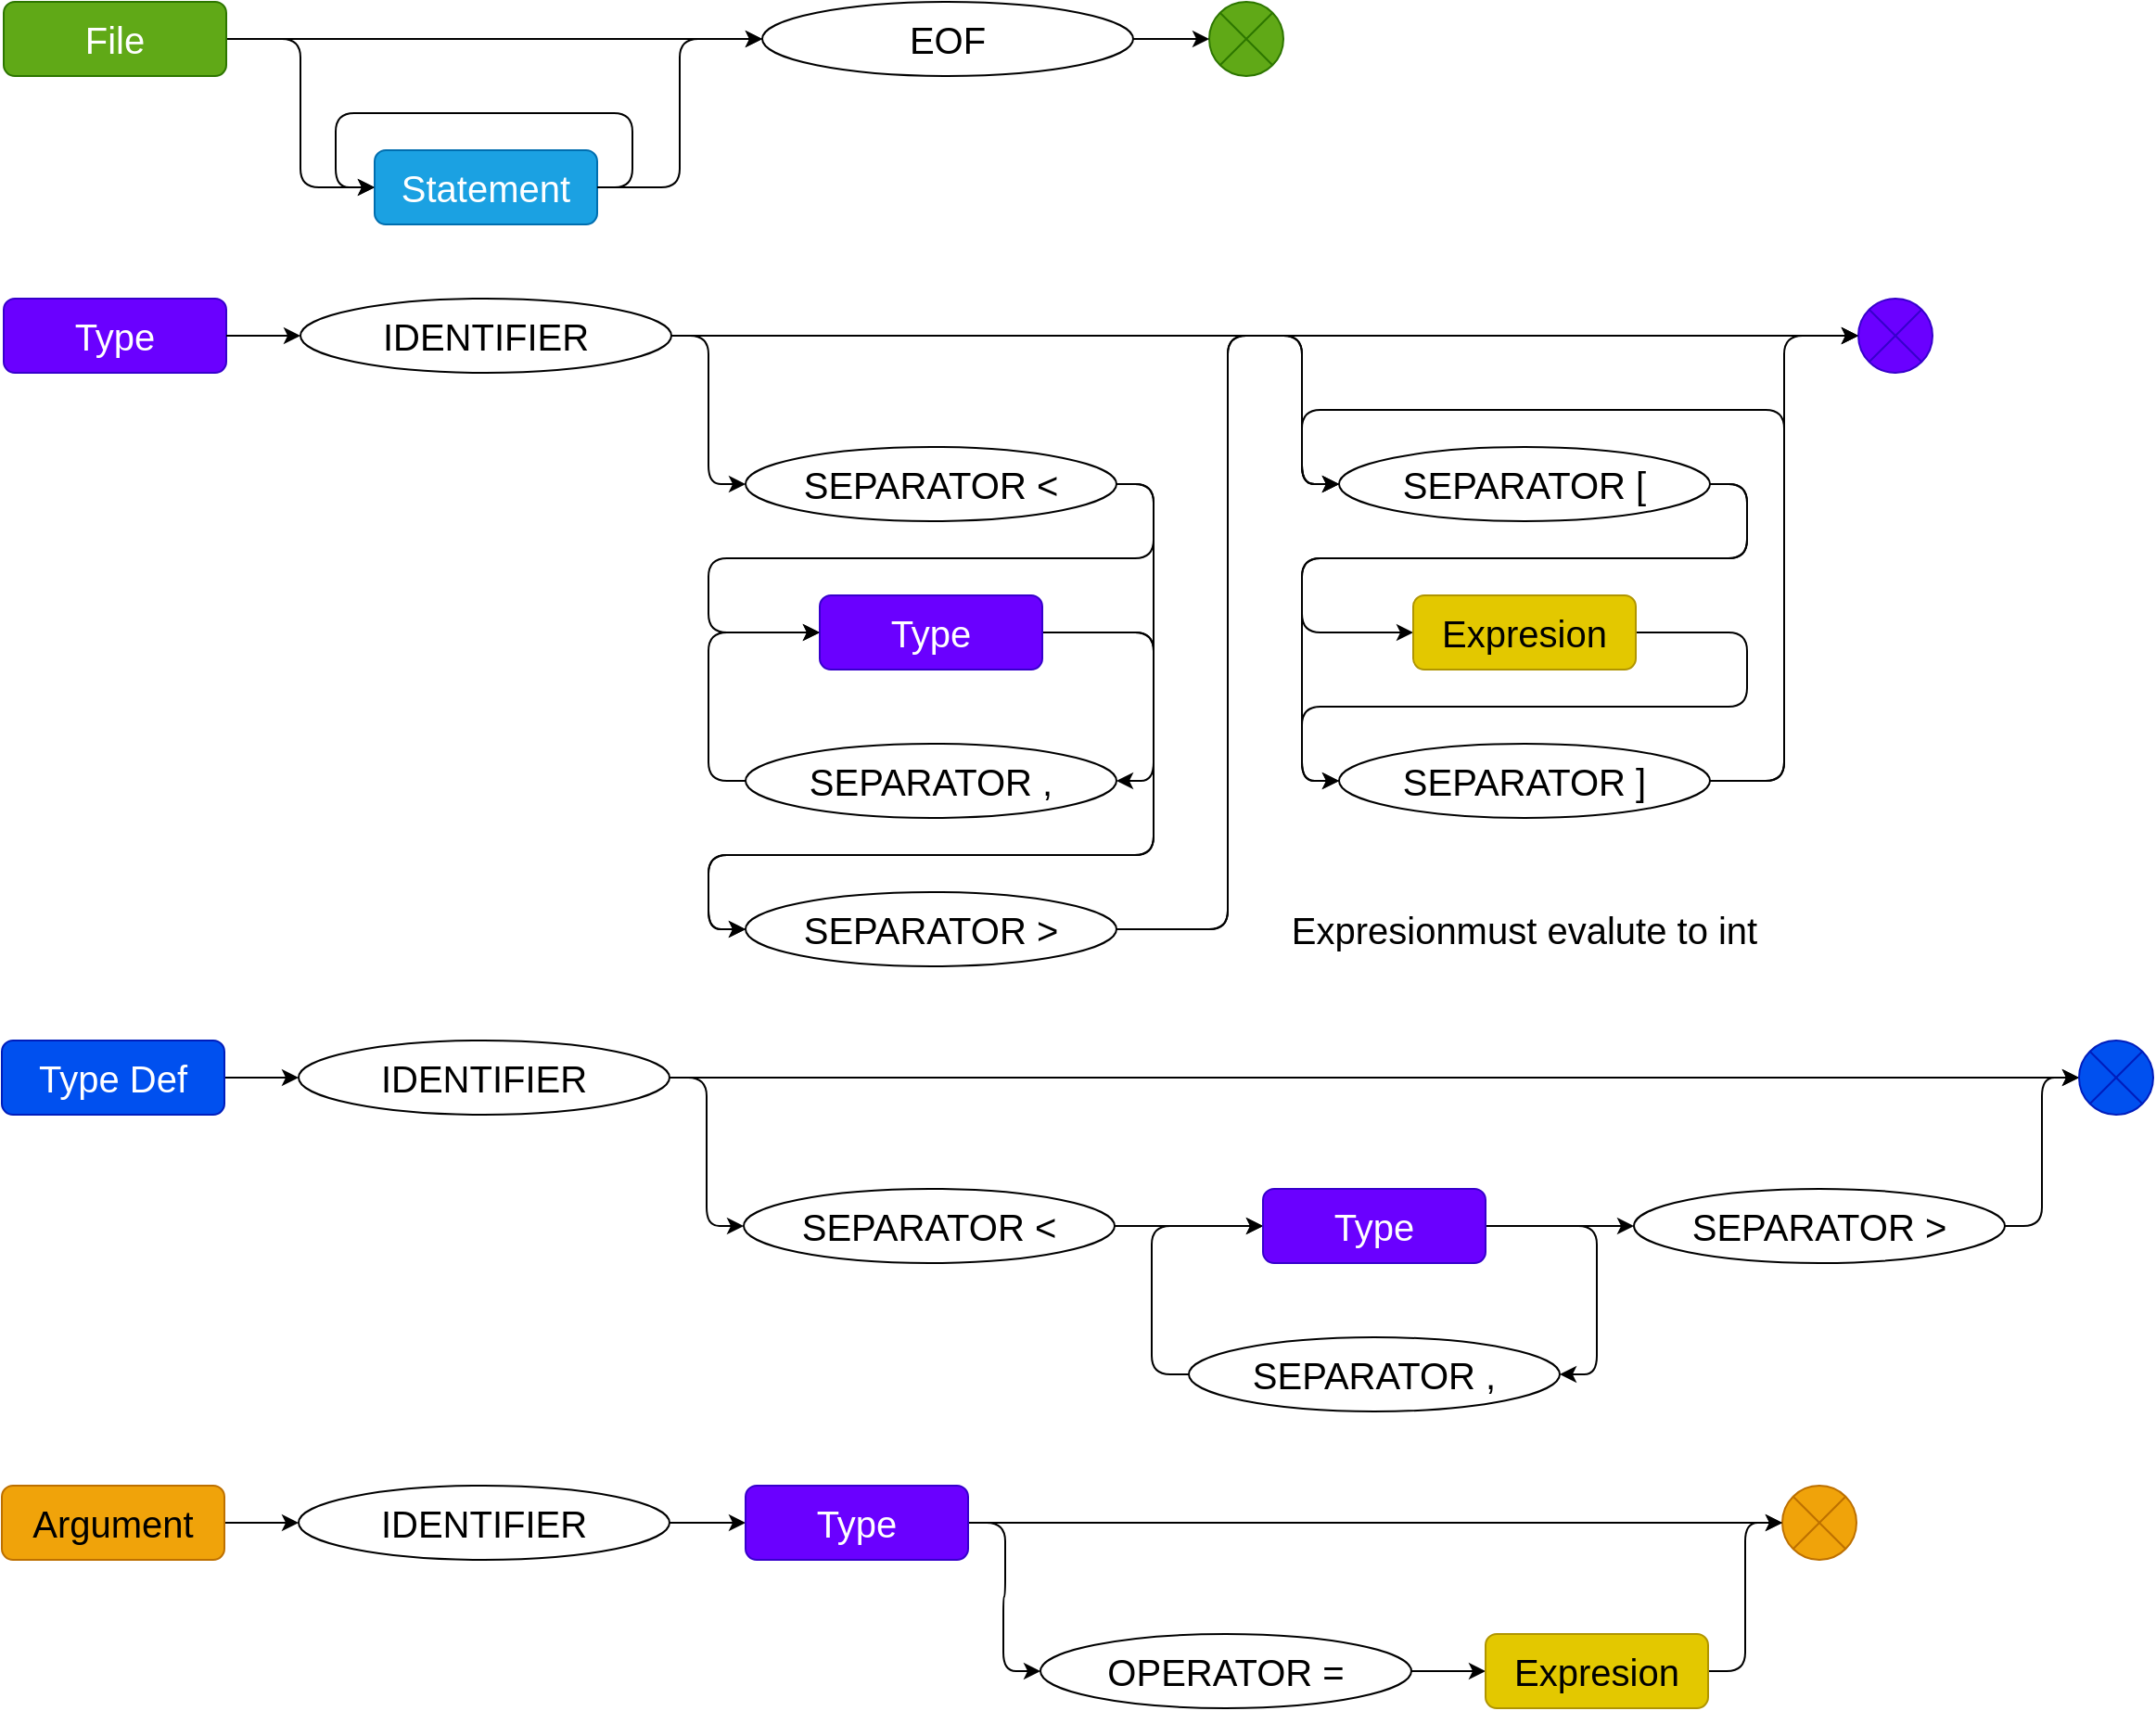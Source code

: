 <mxfile version="15.0.6" type="github" pages="3">
  <diagram id="C5RBs43oDa-KdzZeNtuy" name="Simple">
    <mxGraphModel dx="2844" dy="1422" grid="1" gridSize="10" guides="1" tooltips="1" connect="1" arrows="1" fold="1" page="1" pageScale="1" pageWidth="1654" pageHeight="1169" math="0" shadow="0">
      <root>
        <mxCell id="WIyWlLk6GJQsqaUBKTNV-0" />
        <mxCell id="WIyWlLk6GJQsqaUBKTNV-1" parent="WIyWlLk6GJQsqaUBKTNV-0" />
        <mxCell id="9GZ1Yu0N2aC2pDtFBeDl-67" style="edgeStyle=orthogonalEdgeStyle;rounded=1;orthogonalLoop=1;jettySize=auto;html=1;exitX=1;exitY=0.5;exitDx=0;exitDy=0;entryX=0;entryY=0.5;entryDx=0;entryDy=0;" edge="1" parent="WIyWlLk6GJQsqaUBKTNV-1" source="eptq68xa7ZWBX_BBv2rk-0" target="eptq68xa7ZWBX_BBv2rk-6">
          <mxGeometry relative="1" as="geometry" />
        </mxCell>
        <mxCell id="9GZ1Yu0N2aC2pDtFBeDl-72" style="edgeStyle=orthogonalEdgeStyle;rounded=1;orthogonalLoop=1;jettySize=auto;html=1;exitX=1;exitY=0.5;exitDx=0;exitDy=0;entryX=0;entryY=0.5;entryDx=0;entryDy=0;" edge="1" parent="WIyWlLk6GJQsqaUBKTNV-1" source="eptq68xa7ZWBX_BBv2rk-0" target="eptq68xa7ZWBX_BBv2rk-3">
          <mxGeometry relative="1" as="geometry" />
        </mxCell>
        <mxCell id="eptq68xa7ZWBX_BBv2rk-0" value="&lt;font style=&quot;font-size: 20px&quot;&gt;File&lt;br&gt;&lt;/font&gt;" style="rounded=1;whiteSpace=wrap;html=1;fillColor=#60a917;strokeColor=#2D7600;fontColor=#ffffff;" parent="WIyWlLk6GJQsqaUBKTNV-1" vertex="1">
          <mxGeometry x="1" y="40" width="120" height="40" as="geometry" />
        </mxCell>
        <mxCell id="eptq68xa7ZWBX_BBv2rk-3" value="&lt;font style=&quot;font-size: 20px&quot;&gt;EOF&lt;/font&gt;" style="ellipse;whiteSpace=wrap;html=1;rounded=1;shadow=0;" parent="WIyWlLk6GJQsqaUBKTNV-1" vertex="1">
          <mxGeometry x="410" y="40" width="200" height="40" as="geometry" />
        </mxCell>
        <mxCell id="eptq68xa7ZWBX_BBv2rk-4" value="" style="verticalLabelPosition=bottom;verticalAlign=top;html=1;shape=mxgraph.flowchart.or;rounded=1;shadow=0;fillColor=#60a917;strokeColor=#2D7600;fontColor=#ffffff;" parent="WIyWlLk6GJQsqaUBKTNV-1" vertex="1">
          <mxGeometry x="651" y="40" width="40" height="40" as="geometry" />
        </mxCell>
        <mxCell id="eptq68xa7ZWBX_BBv2rk-5" value="" style="endArrow=classic;html=1;exitX=1;exitY=0.5;exitDx=0;exitDy=0;entryX=0;entryY=0.5;entryDx=0;entryDy=0;entryPerimeter=0;" parent="WIyWlLk6GJQsqaUBKTNV-1" source="eptq68xa7ZWBX_BBv2rk-3" target="eptq68xa7ZWBX_BBv2rk-4" edge="1">
          <mxGeometry width="50" height="50" relative="1" as="geometry">
            <mxPoint x="571.0" y="60" as="sourcePoint" />
            <mxPoint x="241" y="360" as="targetPoint" />
          </mxGeometry>
        </mxCell>
        <mxCell id="9GZ1Yu0N2aC2pDtFBeDl-68" style="edgeStyle=orthogonalEdgeStyle;rounded=1;orthogonalLoop=1;jettySize=auto;html=1;exitX=1;exitY=0.5;exitDx=0;exitDy=0;entryX=0;entryY=0.5;entryDx=0;entryDy=0;" edge="1" parent="WIyWlLk6GJQsqaUBKTNV-1" source="eptq68xa7ZWBX_BBv2rk-6" target="eptq68xa7ZWBX_BBv2rk-3">
          <mxGeometry relative="1" as="geometry" />
        </mxCell>
        <mxCell id="eptq68xa7ZWBX_BBv2rk-6" value="Statement" style="rounded=1;whiteSpace=wrap;html=1;shadow=0;fontSize=20;fillColor=#1ba1e2;strokeColor=#006EAF;fontColor=#ffffff;" parent="WIyWlLk6GJQsqaUBKTNV-1" vertex="1">
          <mxGeometry x="201" y="120" width="120" height="40" as="geometry" />
        </mxCell>
        <mxCell id="W2D9iD3aDG1qjdd5zDwE-100" value="Type" style="rounded=1;whiteSpace=wrap;html=1;shadow=0;fontSize=20;fillColor=#6a00ff;strokeColor=#3700CC;fontColor=#ffffff;" parent="WIyWlLk6GJQsqaUBKTNV-1" vertex="1">
          <mxGeometry x="1" y="200" width="120" height="40" as="geometry" />
        </mxCell>
        <mxCell id="9GZ1Yu0N2aC2pDtFBeDl-75" style="edgeStyle=orthogonalEdgeStyle;rounded=1;orthogonalLoop=1;jettySize=auto;html=1;exitX=1;exitY=0.5;exitDx=0;exitDy=0;entryX=0;entryY=0.5;entryDx=0;entryDy=0;" edge="1" parent="WIyWlLk6GJQsqaUBKTNV-1" source="W2D9iD3aDG1qjdd5zDwE-101" target="W2D9iD3aDG1qjdd5zDwE-102">
          <mxGeometry relative="1" as="geometry" />
        </mxCell>
        <mxCell id="9GZ1Yu0N2aC2pDtFBeDl-84" style="edgeStyle=orthogonalEdgeStyle;rounded=1;orthogonalLoop=1;jettySize=auto;html=1;exitX=1;exitY=0.5;exitDx=0;exitDy=0;entryX=0;entryY=0.5;entryDx=0;entryDy=0;" edge="1" parent="WIyWlLk6GJQsqaUBKTNV-1" source="W2D9iD3aDG1qjdd5zDwE-101" target="j2Rq966B7g-fdRecTP09-0">
          <mxGeometry relative="1" as="geometry">
            <Array as="points">
              <mxPoint x="701" y="220" />
              <mxPoint x="701" y="300" />
            </Array>
          </mxGeometry>
        </mxCell>
        <mxCell id="9GZ1Yu0N2aC2pDtFBeDl-87" style="edgeStyle=orthogonalEdgeStyle;rounded=1;orthogonalLoop=1;jettySize=auto;html=1;exitX=1;exitY=0.5;exitDx=0;exitDy=0;entryX=0;entryY=0.5;entryDx=0;entryDy=0;entryPerimeter=0;" edge="1" parent="WIyWlLk6GJQsqaUBKTNV-1" source="W2D9iD3aDG1qjdd5zDwE-101" target="W2D9iD3aDG1qjdd5zDwE-118">
          <mxGeometry relative="1" as="geometry" />
        </mxCell>
        <mxCell id="W2D9iD3aDG1qjdd5zDwE-101" value="&lt;font style=&quot;font-size: 20px&quot;&gt;IDENTIFIER&lt;br&gt;&lt;/font&gt;" style="ellipse;whiteSpace=wrap;html=1;rounded=1;shadow=0;" parent="WIyWlLk6GJQsqaUBKTNV-1" vertex="1">
          <mxGeometry x="161" y="200" width="200" height="40" as="geometry" />
        </mxCell>
        <mxCell id="9GZ1Yu0N2aC2pDtFBeDl-77" style="edgeStyle=orthogonalEdgeStyle;rounded=1;orthogonalLoop=1;jettySize=auto;html=1;exitX=1;exitY=0.5;exitDx=0;exitDy=0;entryX=0;entryY=0.5;entryDx=0;entryDy=0;" edge="1" parent="WIyWlLk6GJQsqaUBKTNV-1" source="W2D9iD3aDG1qjdd5zDwE-102" target="W2D9iD3aDG1qjdd5zDwE-103">
          <mxGeometry relative="1" as="geometry">
            <Array as="points">
              <mxPoint x="621" y="300" />
              <mxPoint x="621" y="500" />
              <mxPoint x="381" y="500" />
              <mxPoint x="381" y="540" />
            </Array>
          </mxGeometry>
        </mxCell>
        <mxCell id="9GZ1Yu0N2aC2pDtFBeDl-78" style="edgeStyle=orthogonalEdgeStyle;rounded=1;orthogonalLoop=1;jettySize=auto;html=1;exitX=1;exitY=0.5;exitDx=0;exitDy=0;entryX=0;entryY=0.5;entryDx=0;entryDy=0;" edge="1" parent="WIyWlLk6GJQsqaUBKTNV-1" source="W2D9iD3aDG1qjdd5zDwE-102" target="j2Rq966B7g-fdRecTP09-3">
          <mxGeometry relative="1" as="geometry">
            <Array as="points">
              <mxPoint x="621" y="300" />
              <mxPoint x="621" y="340" />
              <mxPoint x="381" y="340" />
              <mxPoint x="381" y="380" />
            </Array>
          </mxGeometry>
        </mxCell>
        <mxCell id="W2D9iD3aDG1qjdd5zDwE-102" value="&lt;font style=&quot;font-size: 20px&quot;&gt;SEPARATOR &amp;lt;&lt;br&gt;&lt;/font&gt;" style="ellipse;whiteSpace=wrap;html=1;rounded=1;shadow=0;" parent="WIyWlLk6GJQsqaUBKTNV-1" vertex="1">
          <mxGeometry x="401" y="280" width="200" height="40" as="geometry" />
        </mxCell>
        <mxCell id="9GZ1Yu0N2aC2pDtFBeDl-82" style="edgeStyle=orthogonalEdgeStyle;rounded=1;orthogonalLoop=1;jettySize=auto;html=1;exitX=1;exitY=0.5;exitDx=0;exitDy=0;entryX=0;entryY=0.5;entryDx=0;entryDy=0;entryPerimeter=0;" edge="1" parent="WIyWlLk6GJQsqaUBKTNV-1" source="W2D9iD3aDG1qjdd5zDwE-103" target="W2D9iD3aDG1qjdd5zDwE-118">
          <mxGeometry relative="1" as="geometry">
            <Array as="points">
              <mxPoint x="661" y="540" />
              <mxPoint x="661" y="220" />
            </Array>
          </mxGeometry>
        </mxCell>
        <mxCell id="9GZ1Yu0N2aC2pDtFBeDl-83" style="edgeStyle=orthogonalEdgeStyle;rounded=1;orthogonalLoop=1;jettySize=auto;html=1;exitX=1;exitY=0.5;exitDx=0;exitDy=0;entryX=0;entryY=0.5;entryDx=0;entryDy=0;" edge="1" parent="WIyWlLk6GJQsqaUBKTNV-1" source="W2D9iD3aDG1qjdd5zDwE-103" target="j2Rq966B7g-fdRecTP09-0">
          <mxGeometry relative="1" as="geometry">
            <Array as="points">
              <mxPoint x="661" y="540" />
              <mxPoint x="661" y="220" />
              <mxPoint x="701" y="220" />
              <mxPoint x="701" y="300" />
            </Array>
          </mxGeometry>
        </mxCell>
        <mxCell id="W2D9iD3aDG1qjdd5zDwE-103" value="&lt;font style=&quot;font-size: 20px&quot;&gt;SEPARATOR &amp;gt;&lt;br&gt;&lt;/font&gt;" style="ellipse;whiteSpace=wrap;html=1;rounded=1;shadow=0;" parent="WIyWlLk6GJQsqaUBKTNV-1" vertex="1">
          <mxGeometry x="401" y="520" width="200" height="40" as="geometry" />
        </mxCell>
        <mxCell id="W2D9iD3aDG1qjdd5zDwE-117" value="" style="endArrow=classic;html=1;exitX=1;exitY=0.5;exitDx=0;exitDy=0;entryX=0;entryY=0.5;entryDx=0;entryDy=0;" parent="WIyWlLk6GJQsqaUBKTNV-1" source="W2D9iD3aDG1qjdd5zDwE-100" target="W2D9iD3aDG1qjdd5zDwE-101" edge="1">
          <mxGeometry width="50" height="50" relative="1" as="geometry">
            <mxPoint x="441" y="310" as="sourcePoint" />
            <mxPoint x="491" y="260" as="targetPoint" />
          </mxGeometry>
        </mxCell>
        <mxCell id="W2D9iD3aDG1qjdd5zDwE-118" value="" style="verticalLabelPosition=bottom;verticalAlign=top;html=1;shape=mxgraph.flowchart.or;rounded=1;shadow=0;fillColor=#6a00ff;strokeColor=#3700CC;fontColor=#ffffff;" parent="WIyWlLk6GJQsqaUBKTNV-1" vertex="1">
          <mxGeometry x="1001" y="200" width="40" height="40" as="geometry" />
        </mxCell>
        <mxCell id="9GZ1Yu0N2aC2pDtFBeDl-88" style="edgeStyle=orthogonalEdgeStyle;rounded=1;orthogonalLoop=1;jettySize=auto;html=1;exitX=1;exitY=0.5;exitDx=0;exitDy=0;entryX=0;entryY=0.5;entryDx=0;entryDy=0;" edge="1" parent="WIyWlLk6GJQsqaUBKTNV-1" source="j2Rq966B7g-fdRecTP09-0" target="j2Rq966B7g-fdRecTP09-2">
          <mxGeometry relative="1" as="geometry">
            <Array as="points">
              <mxPoint x="941" y="300" />
              <mxPoint x="941" y="340" />
              <mxPoint x="701" y="340" />
              <mxPoint x="701" y="380" />
            </Array>
          </mxGeometry>
        </mxCell>
        <mxCell id="9GZ1Yu0N2aC2pDtFBeDl-90" style="edgeStyle=orthogonalEdgeStyle;rounded=1;orthogonalLoop=1;jettySize=auto;html=1;exitX=1;exitY=0.5;exitDx=0;exitDy=0;entryX=0;entryY=0.5;entryDx=0;entryDy=0;" edge="1" parent="WIyWlLk6GJQsqaUBKTNV-1" source="j2Rq966B7g-fdRecTP09-0" target="j2Rq966B7g-fdRecTP09-1">
          <mxGeometry relative="1" as="geometry">
            <Array as="points">
              <mxPoint x="941" y="300" />
              <mxPoint x="941" y="340" />
              <mxPoint x="701" y="340" />
              <mxPoint x="701" y="460" />
            </Array>
          </mxGeometry>
        </mxCell>
        <mxCell id="j2Rq966B7g-fdRecTP09-0" value="&lt;font style=&quot;font-size: 20px&quot;&gt;SEPARATOR [&lt;br&gt;&lt;/font&gt;" style="ellipse;whiteSpace=wrap;html=1;rounded=1;shadow=0;" parent="WIyWlLk6GJQsqaUBKTNV-1" vertex="1">
          <mxGeometry x="721" y="280" width="200" height="40" as="geometry" />
        </mxCell>
        <mxCell id="9GZ1Yu0N2aC2pDtFBeDl-85" style="edgeStyle=orthogonalEdgeStyle;rounded=1;orthogonalLoop=1;jettySize=auto;html=1;exitX=1;exitY=0.5;exitDx=0;exitDy=0;entryX=0;entryY=0.5;entryDx=0;entryDy=0;" edge="1" parent="WIyWlLk6GJQsqaUBKTNV-1" source="j2Rq966B7g-fdRecTP09-1" target="j2Rq966B7g-fdRecTP09-0">
          <mxGeometry relative="1" as="geometry">
            <Array as="points">
              <mxPoint x="961" y="460" />
              <mxPoint x="961" y="260" />
              <mxPoint x="701" y="260" />
              <mxPoint x="701" y="300" />
            </Array>
          </mxGeometry>
        </mxCell>
        <mxCell id="9GZ1Yu0N2aC2pDtFBeDl-86" style="edgeStyle=orthogonalEdgeStyle;rounded=1;orthogonalLoop=1;jettySize=auto;html=1;exitX=1;exitY=0.5;exitDx=0;exitDy=0;entryX=0;entryY=0.5;entryDx=0;entryDy=0;entryPerimeter=0;" edge="1" parent="WIyWlLk6GJQsqaUBKTNV-1" source="j2Rq966B7g-fdRecTP09-1" target="W2D9iD3aDG1qjdd5zDwE-118">
          <mxGeometry relative="1" as="geometry" />
        </mxCell>
        <mxCell id="j2Rq966B7g-fdRecTP09-1" value="&lt;font style=&quot;font-size: 20px&quot;&gt;SEPARATOR ]&lt;br&gt;&lt;/font&gt;" style="ellipse;whiteSpace=wrap;html=1;rounded=1;shadow=0;" parent="WIyWlLk6GJQsqaUBKTNV-1" vertex="1">
          <mxGeometry x="721" y="440" width="200" height="40" as="geometry" />
        </mxCell>
        <mxCell id="9GZ1Yu0N2aC2pDtFBeDl-91" style="edgeStyle=orthogonalEdgeStyle;rounded=1;orthogonalLoop=1;jettySize=auto;html=1;exitX=1;exitY=0.5;exitDx=0;exitDy=0;entryX=0;entryY=0.5;entryDx=0;entryDy=0;" edge="1" parent="WIyWlLk6GJQsqaUBKTNV-1" source="j2Rq966B7g-fdRecTP09-2" target="j2Rq966B7g-fdRecTP09-1">
          <mxGeometry relative="1" as="geometry">
            <Array as="points">
              <mxPoint x="941" y="380" />
              <mxPoint x="941" y="420" />
              <mxPoint x="701" y="420" />
              <mxPoint x="701" y="460" />
            </Array>
          </mxGeometry>
        </mxCell>
        <mxCell id="j2Rq966B7g-fdRecTP09-2" value="Expresion" style="rounded=1;whiteSpace=wrap;html=1;shadow=0;fontSize=20;fillColor=#e3c800;strokeColor=#B09500;fontColor=#000000;" parent="WIyWlLk6GJQsqaUBKTNV-1" vertex="1">
          <mxGeometry x="761" y="360" width="120" height="40" as="geometry" />
        </mxCell>
        <mxCell id="9GZ1Yu0N2aC2pDtFBeDl-79" style="edgeStyle=orthogonalEdgeStyle;rounded=1;orthogonalLoop=1;jettySize=auto;html=1;exitX=1;exitY=0.5;exitDx=0;exitDy=0;entryX=0;entryY=0.5;entryDx=0;entryDy=0;" edge="1" parent="WIyWlLk6GJQsqaUBKTNV-1" source="j2Rq966B7g-fdRecTP09-3" target="W2D9iD3aDG1qjdd5zDwE-103">
          <mxGeometry relative="1" as="geometry">
            <Array as="points">
              <mxPoint x="621" y="380" />
              <mxPoint x="621" y="500" />
              <mxPoint x="381" y="500" />
              <mxPoint x="381" y="540" />
            </Array>
          </mxGeometry>
        </mxCell>
        <mxCell id="9GZ1Yu0N2aC2pDtFBeDl-80" style="edgeStyle=orthogonalEdgeStyle;rounded=1;orthogonalLoop=1;jettySize=auto;html=1;exitX=1;exitY=0.5;exitDx=0;exitDy=0;entryX=1;entryY=0.5;entryDx=0;entryDy=0;" edge="1" parent="WIyWlLk6GJQsqaUBKTNV-1" source="j2Rq966B7g-fdRecTP09-3" target="j2Rq966B7g-fdRecTP09-21">
          <mxGeometry relative="1" as="geometry" />
        </mxCell>
        <mxCell id="j2Rq966B7g-fdRecTP09-3" value="Type" style="rounded=1;whiteSpace=wrap;html=1;shadow=0;fontSize=20;fillColor=#6a00ff;strokeColor=#3700CC;fontColor=#ffffff;" parent="WIyWlLk6GJQsqaUBKTNV-1" vertex="1">
          <mxGeometry x="441" y="360" width="120" height="40" as="geometry" />
        </mxCell>
        <mxCell id="j2Rq966B7g-fdRecTP09-20" value="&lt;font style=&quot;font-size: 20px&quot;&gt;Expresionmust evalute to int&lt;/font&gt;" style="text;html=1;strokeColor=none;fillColor=none;align=center;verticalAlign=middle;whiteSpace=wrap;rounded=0;" parent="WIyWlLk6GJQsqaUBKTNV-1" vertex="1">
          <mxGeometry x="681" y="520" width="280" height="40" as="geometry" />
        </mxCell>
        <mxCell id="9GZ1Yu0N2aC2pDtFBeDl-81" style="edgeStyle=orthogonalEdgeStyle;rounded=1;orthogonalLoop=1;jettySize=auto;html=1;exitX=0;exitY=0.5;exitDx=0;exitDy=0;entryX=0;entryY=0.5;entryDx=0;entryDy=0;" edge="1" parent="WIyWlLk6GJQsqaUBKTNV-1" source="j2Rq966B7g-fdRecTP09-21" target="j2Rq966B7g-fdRecTP09-3">
          <mxGeometry relative="1" as="geometry" />
        </mxCell>
        <mxCell id="j2Rq966B7g-fdRecTP09-21" value="&lt;font style=&quot;font-size: 20px&quot;&gt;SEPARATOR ,&lt;br&gt;&lt;/font&gt;" style="ellipse;whiteSpace=wrap;html=1;rounded=1;shadow=0;" parent="WIyWlLk6GJQsqaUBKTNV-1" vertex="1">
          <mxGeometry x="401" y="440" width="200" height="40" as="geometry" />
        </mxCell>
        <mxCell id="zy0bic3q54CxGvipeT_k-8" style="edgeStyle=orthogonalEdgeStyle;rounded=1;orthogonalLoop=1;jettySize=auto;html=1;exitX=1;exitY=0.5;exitDx=0;exitDy=0;entryX=0;entryY=0.5;entryDx=0;entryDy=0;" edge="1" parent="WIyWlLk6GJQsqaUBKTNV-1" source="o39637jShlendPbowvlH-45" target="o39637jShlendPbowvlH-46">
          <mxGeometry relative="1" as="geometry" />
        </mxCell>
        <mxCell id="o39637jShlendPbowvlH-45" value="Type Def" style="rounded=1;whiteSpace=wrap;html=1;shadow=0;fontSize=20;fillColor=#0050ef;strokeColor=#001DBC;fontColor=#ffffff;" parent="WIyWlLk6GJQsqaUBKTNV-1" vertex="1">
          <mxGeometry y="600" width="120" height="40" as="geometry" />
        </mxCell>
        <mxCell id="zy0bic3q54CxGvipeT_k-6" style="edgeStyle=orthogonalEdgeStyle;rounded=1;orthogonalLoop=1;jettySize=auto;html=1;exitX=1;exitY=0.5;exitDx=0;exitDy=0;entryX=0;entryY=0.5;entryDx=0;entryDy=0;" edge="1" parent="WIyWlLk6GJQsqaUBKTNV-1" source="o39637jShlendPbowvlH-46" target="o39637jShlendPbowvlH-47">
          <mxGeometry relative="1" as="geometry" />
        </mxCell>
        <mxCell id="zy0bic3q54CxGvipeT_k-9" style="edgeStyle=orthogonalEdgeStyle;rounded=1;orthogonalLoop=1;jettySize=auto;html=1;exitX=1;exitY=0.5;exitDx=0;exitDy=0;entryX=0;entryY=0.5;entryDx=0;entryDy=0;entryPerimeter=0;" edge="1" parent="WIyWlLk6GJQsqaUBKTNV-1" source="o39637jShlendPbowvlH-46" target="o39637jShlendPbowvlH-51">
          <mxGeometry relative="1" as="geometry" />
        </mxCell>
        <mxCell id="o39637jShlendPbowvlH-46" value="&lt;font style=&quot;font-size: 20px&quot;&gt;IDENTIFIER&lt;br&gt;&lt;/font&gt;" style="ellipse;whiteSpace=wrap;html=1;rounded=1;shadow=0;" parent="WIyWlLk6GJQsqaUBKTNV-1" vertex="1">
          <mxGeometry x="160" y="600" width="200" height="40" as="geometry" />
        </mxCell>
        <mxCell id="zy0bic3q54CxGvipeT_k-1" style="edgeStyle=orthogonalEdgeStyle;rounded=1;orthogonalLoop=1;jettySize=auto;html=1;exitX=1;exitY=0.5;exitDx=0;exitDy=0;" edge="1" parent="WIyWlLk6GJQsqaUBKTNV-1" source="o39637jShlendPbowvlH-47" target="zy0bic3q54CxGvipeT_k-0">
          <mxGeometry relative="1" as="geometry" />
        </mxCell>
        <mxCell id="o39637jShlendPbowvlH-47" value="&lt;font style=&quot;font-size: 20px&quot;&gt;SEPARATOR &amp;lt;&lt;br&gt;&lt;/font&gt;" style="ellipse;whiteSpace=wrap;html=1;rounded=1;shadow=0;" parent="WIyWlLk6GJQsqaUBKTNV-1" vertex="1">
          <mxGeometry x="400" y="680" width="200" height="40" as="geometry" />
        </mxCell>
        <mxCell id="zy0bic3q54CxGvipeT_k-5" style="edgeStyle=orthogonalEdgeStyle;rounded=1;orthogonalLoop=1;jettySize=auto;html=1;exitX=1;exitY=0.5;exitDx=0;exitDy=0;entryX=0;entryY=0.5;entryDx=0;entryDy=0;entryPerimeter=0;" edge="1" parent="WIyWlLk6GJQsqaUBKTNV-1" source="o39637jShlendPbowvlH-48" target="o39637jShlendPbowvlH-51">
          <mxGeometry relative="1" as="geometry" />
        </mxCell>
        <mxCell id="o39637jShlendPbowvlH-48" value="&lt;font style=&quot;font-size: 20px&quot;&gt;SEPARATOR &amp;gt;&lt;br&gt;&lt;/font&gt;" style="ellipse;whiteSpace=wrap;html=1;rounded=1;shadow=0;" parent="WIyWlLk6GJQsqaUBKTNV-1" vertex="1">
          <mxGeometry x="880" y="680" width="200" height="40" as="geometry" />
        </mxCell>
        <mxCell id="o39637jShlendPbowvlH-51" value="" style="verticalLabelPosition=bottom;verticalAlign=top;html=1;shape=mxgraph.flowchart.or;rounded=1;shadow=0;fillColor=#0050ef;strokeColor=#001DBC;fontColor=#ffffff;" parent="WIyWlLk6GJQsqaUBKTNV-1" vertex="1">
          <mxGeometry x="1120" y="600" width="40" height="40" as="geometry" />
        </mxCell>
        <mxCell id="zy0bic3q54CxGvipeT_k-4" style="edgeStyle=orthogonalEdgeStyle;rounded=1;orthogonalLoop=1;jettySize=auto;html=1;exitX=0;exitY=0.5;exitDx=0;exitDy=0;entryX=0;entryY=0.5;entryDx=0;entryDy=0;" edge="1" parent="WIyWlLk6GJQsqaUBKTNV-1" source="o39637jShlendPbowvlH-65" target="zy0bic3q54CxGvipeT_k-0">
          <mxGeometry relative="1" as="geometry" />
        </mxCell>
        <mxCell id="o39637jShlendPbowvlH-65" value="&lt;font style=&quot;font-size: 20px&quot;&gt;SEPARATOR ,&lt;br&gt;&lt;/font&gt;" style="ellipse;whiteSpace=wrap;html=1;rounded=1;shadow=0;" parent="WIyWlLk6GJQsqaUBKTNV-1" vertex="1">
          <mxGeometry x="640" y="760" width="200" height="40" as="geometry" />
        </mxCell>
        <mxCell id="9GZ1Yu0N2aC2pDtFBeDl-7" style="edgeStyle=orthogonalEdgeStyle;rounded=0;orthogonalLoop=1;jettySize=auto;html=1;exitX=1;exitY=0.5;exitDx=0;exitDy=0;entryX=0;entryY=0.5;entryDx=0;entryDy=0;" edge="1" parent="WIyWlLk6GJQsqaUBKTNV-1" source="9GZ1Yu0N2aC2pDtFBeDl-0" target="9GZ1Yu0N2aC2pDtFBeDl-2">
          <mxGeometry relative="1" as="geometry" />
        </mxCell>
        <mxCell id="9GZ1Yu0N2aC2pDtFBeDl-0" value="&lt;font style=&quot;font-size: 20px&quot;&gt;Argument&lt;br&gt;&lt;/font&gt;" style="rounded=1;whiteSpace=wrap;html=1;fillColor=#f0a30a;strokeColor=#BD7000;fontColor=#000000;" vertex="1" parent="WIyWlLk6GJQsqaUBKTNV-1">
          <mxGeometry y="840" width="120" height="40" as="geometry" />
        </mxCell>
        <mxCell id="9GZ1Yu0N2aC2pDtFBeDl-1" value="" style="verticalLabelPosition=bottom;verticalAlign=top;html=1;shape=mxgraph.flowchart.or;rounded=1;shadow=0;fillColor=#f0a30a;strokeColor=#BD7000;fontColor=#000000;" vertex="1" parent="WIyWlLk6GJQsqaUBKTNV-1">
          <mxGeometry x="960" y="840" width="40" height="40" as="geometry" />
        </mxCell>
        <mxCell id="9GZ1Yu0N2aC2pDtFBeDl-8" style="edgeStyle=orthogonalEdgeStyle;rounded=0;orthogonalLoop=1;jettySize=auto;html=1;exitX=1;exitY=0.5;exitDx=0;exitDy=0;entryX=0;entryY=0.5;entryDx=0;entryDy=0;" edge="1" parent="WIyWlLk6GJQsqaUBKTNV-1" source="9GZ1Yu0N2aC2pDtFBeDl-2" target="9GZ1Yu0N2aC2pDtFBeDl-3">
          <mxGeometry relative="1" as="geometry" />
        </mxCell>
        <mxCell id="9GZ1Yu0N2aC2pDtFBeDl-2" value="&lt;font style=&quot;font-size: 20px&quot;&gt;IDENTIFIER&lt;br&gt;&lt;/font&gt;" style="ellipse;whiteSpace=wrap;html=1;rounded=1;shadow=0;" vertex="1" parent="WIyWlLk6GJQsqaUBKTNV-1">
          <mxGeometry x="160" y="840" width="200" height="40" as="geometry" />
        </mxCell>
        <mxCell id="9GZ1Yu0N2aC2pDtFBeDl-9" style="edgeStyle=orthogonalEdgeStyle;rounded=1;orthogonalLoop=1;jettySize=auto;html=1;exitX=1;exitY=0.5;exitDx=0;exitDy=0;entryX=0;entryY=0.5;entryDx=0;entryDy=0;" edge="1" parent="WIyWlLk6GJQsqaUBKTNV-1" source="9GZ1Yu0N2aC2pDtFBeDl-3" target="9GZ1Yu0N2aC2pDtFBeDl-4">
          <mxGeometry relative="1" as="geometry" />
        </mxCell>
        <mxCell id="9GZ1Yu0N2aC2pDtFBeDl-12" style="edgeStyle=orthogonalEdgeStyle;rounded=1;orthogonalLoop=1;jettySize=auto;html=1;exitX=1;exitY=0.5;exitDx=0;exitDy=0;entryX=0;entryY=0.5;entryDx=0;entryDy=0;entryPerimeter=0;" edge="1" parent="WIyWlLk6GJQsqaUBKTNV-1" source="9GZ1Yu0N2aC2pDtFBeDl-3" target="9GZ1Yu0N2aC2pDtFBeDl-1">
          <mxGeometry relative="1" as="geometry" />
        </mxCell>
        <mxCell id="9GZ1Yu0N2aC2pDtFBeDl-3" value="Type" style="rounded=1;whiteSpace=wrap;html=1;shadow=0;fontSize=20;fillColor=#6a00ff;strokeColor=#3700CC;fontColor=#ffffff;" vertex="1" parent="WIyWlLk6GJQsqaUBKTNV-1">
          <mxGeometry x="401" y="840" width="120" height="40" as="geometry" />
        </mxCell>
        <mxCell id="9GZ1Yu0N2aC2pDtFBeDl-10" style="edgeStyle=orthogonalEdgeStyle;rounded=1;orthogonalLoop=1;jettySize=auto;html=1;exitX=1;exitY=0.5;exitDx=0;exitDy=0;entryX=0;entryY=0.5;entryDx=0;entryDy=0;" edge="1" parent="WIyWlLk6GJQsqaUBKTNV-1" source="9GZ1Yu0N2aC2pDtFBeDl-4" target="9GZ1Yu0N2aC2pDtFBeDl-5">
          <mxGeometry relative="1" as="geometry" />
        </mxCell>
        <mxCell id="9GZ1Yu0N2aC2pDtFBeDl-4" value="&lt;font style=&quot;font-size: 20px&quot;&gt;OPERATOR =&lt;br&gt;&lt;/font&gt;" style="ellipse;whiteSpace=wrap;html=1;rounded=1;shadow=0;" vertex="1" parent="WIyWlLk6GJQsqaUBKTNV-1">
          <mxGeometry x="560" y="920" width="200" height="40" as="geometry" />
        </mxCell>
        <mxCell id="9GZ1Yu0N2aC2pDtFBeDl-11" style="edgeStyle=orthogonalEdgeStyle;rounded=1;orthogonalLoop=1;jettySize=auto;html=1;exitX=1;exitY=0.5;exitDx=0;exitDy=0;entryX=0;entryY=0.5;entryDx=0;entryDy=0;entryPerimeter=0;" edge="1" parent="WIyWlLk6GJQsqaUBKTNV-1" source="9GZ1Yu0N2aC2pDtFBeDl-5" target="9GZ1Yu0N2aC2pDtFBeDl-1">
          <mxGeometry relative="1" as="geometry" />
        </mxCell>
        <mxCell id="9GZ1Yu0N2aC2pDtFBeDl-5" value="Expresion" style="rounded=1;whiteSpace=wrap;html=1;shadow=0;fontSize=20;fillColor=#e3c800;strokeColor=#B09500;fontColor=#000000;" vertex="1" parent="WIyWlLk6GJQsqaUBKTNV-1">
          <mxGeometry x="800" y="920" width="120" height="40" as="geometry" />
        </mxCell>
        <mxCell id="9GZ1Yu0N2aC2pDtFBeDl-69" style="edgeStyle=orthogonalEdgeStyle;rounded=1;orthogonalLoop=1;jettySize=auto;html=1;exitX=1;exitY=0.5;exitDx=0;exitDy=0;entryX=0;entryY=0.5;entryDx=0;entryDy=0;" edge="1" parent="WIyWlLk6GJQsqaUBKTNV-1" source="eptq68xa7ZWBX_BBv2rk-6" target="eptq68xa7ZWBX_BBv2rk-6">
          <mxGeometry relative="1" as="geometry">
            <Array as="points">
              <mxPoint x="340" y="140" />
              <mxPoint x="340" y="100" />
              <mxPoint x="180" y="100" />
              <mxPoint x="180" y="140" />
            </Array>
          </mxGeometry>
        </mxCell>
        <mxCell id="zy0bic3q54CxGvipeT_k-2" style="edgeStyle=orthogonalEdgeStyle;rounded=1;orthogonalLoop=1;jettySize=auto;html=1;exitX=1;exitY=0.5;exitDx=0;exitDy=0;entryX=0;entryY=0.5;entryDx=0;entryDy=0;" edge="1" parent="WIyWlLk6GJQsqaUBKTNV-1" source="zy0bic3q54CxGvipeT_k-0" target="o39637jShlendPbowvlH-48">
          <mxGeometry relative="1" as="geometry" />
        </mxCell>
        <mxCell id="zy0bic3q54CxGvipeT_k-3" style="edgeStyle=orthogonalEdgeStyle;rounded=1;orthogonalLoop=1;jettySize=auto;html=1;exitX=1;exitY=0.5;exitDx=0;exitDy=0;entryX=1;entryY=0.5;entryDx=0;entryDy=0;" edge="1" parent="WIyWlLk6GJQsqaUBKTNV-1" source="zy0bic3q54CxGvipeT_k-0" target="o39637jShlendPbowvlH-65">
          <mxGeometry relative="1" as="geometry" />
        </mxCell>
        <mxCell id="zy0bic3q54CxGvipeT_k-0" value="Type" style="rounded=1;whiteSpace=wrap;html=1;shadow=0;fontSize=20;fillColor=#6a00ff;strokeColor=#3700CC;fontColor=#ffffff;" vertex="1" parent="WIyWlLk6GJQsqaUBKTNV-1">
          <mxGeometry x="680" y="680" width="120" height="40" as="geometry" />
        </mxCell>
      </root>
    </mxGraphModel>
  </diagram>
  <diagram id="gSuP46GiXbQCi-UWdAdH" name="Statment">
    <mxGraphModel dx="2844" dy="1422" grid="1" gridSize="10" guides="1" tooltips="1" connect="1" arrows="1" fold="1" page="1" pageScale="1" pageWidth="2336" pageHeight="1654" math="0" shadow="0">
      <root>
        <mxCell id="n-EyDSpnEeUkvyP51YiB-0" />
        <mxCell id="n-EyDSpnEeUkvyP51YiB-1" parent="n-EyDSpnEeUkvyP51YiB-0" />
        <mxCell id="fKv-ykzVL2jV8KiZmNn3-0" value="Statement" style="rounded=1;whiteSpace=wrap;html=1;shadow=0;fontSize=20;fillColor=#1ba1e2;strokeColor=#006EAF;fontColor=#ffffff;" vertex="1" parent="n-EyDSpnEeUkvyP51YiB-1">
          <mxGeometry y="80" width="120" height="40" as="geometry" />
        </mxCell>
        <mxCell id="fKv-ykzVL2jV8KiZmNn3-1" value="" style="endArrow=classic;html=1;entryX=0;entryY=0.5;entryDx=0;entryDy=0;" edge="1" parent="n-EyDSpnEeUkvyP51YiB-1" target="fKv-ykzVL2jV8KiZmNn3-3">
          <mxGeometry width="50" height="50" relative="1" as="geometry">
            <mxPoint x="120" y="100" as="sourcePoint" />
            <mxPoint x="170" y="200" as="targetPoint" />
            <Array as="points">
              <mxPoint x="160" y="100" />
              <mxPoint x="160" y="180" />
            </Array>
          </mxGeometry>
        </mxCell>
        <mxCell id="fKv-ykzVL2jV8KiZmNn3-2" style="edgeStyle=orthogonalEdgeStyle;rounded=1;orthogonalLoop=1;jettySize=auto;html=1;exitX=1;exitY=0.5;exitDx=0;exitDy=0;entryX=0;entryY=0.5;entryDx=0;entryDy=0;entryPerimeter=0;" edge="1" parent="n-EyDSpnEeUkvyP51YiB-1" source="fKv-ykzVL2jV8KiZmNn3-3" target="fKv-ykzVL2jV8KiZmNn3-4">
          <mxGeometry relative="1" as="geometry" />
        </mxCell>
        <mxCell id="fKv-ykzVL2jV8KiZmNn3-3" value="&lt;font style=&quot;font-size: 20px&quot;&gt;SEPARATOR \n&lt;br&gt;&lt;/font&gt;" style="ellipse;whiteSpace=wrap;html=1;rounded=1;shadow=0;" vertex="1" parent="n-EyDSpnEeUkvyP51YiB-1">
          <mxGeometry x="1520" y="160" width="200" height="40" as="geometry" />
        </mxCell>
        <mxCell id="fKv-ykzVL2jV8KiZmNn3-4" value="" style="verticalLabelPosition=bottom;verticalAlign=top;html=1;shape=mxgraph.flowchart.or;rounded=1;shadow=0;fillColor=#1ba1e2;strokeColor=#006EAF;fontColor=#ffffff;" vertex="1" parent="n-EyDSpnEeUkvyP51YiB-1">
          <mxGeometry x="1800" y="80" width="40" height="40" as="geometry" />
        </mxCell>
        <mxCell id="fKv-ykzVL2jV8KiZmNn3-5" value="&lt;font style=&quot;font-size: 20px&quot;&gt;NOOP&lt;/font&gt;" style="text;html=1;strokeColor=none;fillColor=none;align=center;verticalAlign=middle;whiteSpace=wrap;rounded=0;" vertex="1" parent="n-EyDSpnEeUkvyP51YiB-1">
          <mxGeometry y="160" width="120" height="40" as="geometry" />
        </mxCell>
        <mxCell id="fKv-ykzVL2jV8KiZmNn3-6" value="Expresion" style="rounded=1;whiteSpace=wrap;html=1;shadow=0;fontSize=20;fillColor=#e3c800;strokeColor=#B09500;fontColor=#000000;" vertex="1" parent="n-EyDSpnEeUkvyP51YiB-1">
          <mxGeometry x="240" y="240" width="120" height="40" as="geometry" />
        </mxCell>
        <mxCell id="fKv-ykzVL2jV8KiZmNn3-7" value="" style="endArrow=classic;html=1;exitX=1;exitY=0.5;exitDx=0;exitDy=0;entryX=0;entryY=0.5;entryDx=0;entryDy=0;" edge="1" parent="n-EyDSpnEeUkvyP51YiB-1" source="fKv-ykzVL2jV8KiZmNn3-0" target="fKv-ykzVL2jV8KiZmNn3-6">
          <mxGeometry width="50" height="50" relative="1" as="geometry">
            <mxPoint x="130" y="110.0" as="sourcePoint" />
            <mxPoint x="238" y="260" as="targetPoint" />
            <Array as="points">
              <mxPoint x="160" y="100" />
              <mxPoint x="160" y="260" />
            </Array>
          </mxGeometry>
        </mxCell>
        <mxCell id="fKv-ykzVL2jV8KiZmNn3-8" value="" style="endArrow=classic;html=1;entryX=0;entryY=0.5;entryDx=0;entryDy=0;exitX=1;exitY=0.5;exitDx=0;exitDy=0;" edge="1" parent="n-EyDSpnEeUkvyP51YiB-1" source="fKv-ykzVL2jV8KiZmNn3-6" target="fKv-ykzVL2jV8KiZmNn3-10">
          <mxGeometry width="50" height="50" relative="1" as="geometry">
            <mxPoint x="360" y="260" as="sourcePoint" />
            <mxPoint x="440.0" y="260.0" as="targetPoint" />
          </mxGeometry>
        </mxCell>
        <mxCell id="fKv-ykzVL2jV8KiZmNn3-9" style="edgeStyle=orthogonalEdgeStyle;rounded=1;orthogonalLoop=1;jettySize=auto;html=1;exitX=1;exitY=0.5;exitDx=0;exitDy=0;entryX=0;entryY=0.5;entryDx=0;entryDy=0;entryPerimeter=0;" edge="1" parent="n-EyDSpnEeUkvyP51YiB-1" source="fKv-ykzVL2jV8KiZmNn3-10" target="fKv-ykzVL2jV8KiZmNn3-4">
          <mxGeometry relative="1" as="geometry">
            <mxPoint x="1770" y="120" as="targetPoint" />
          </mxGeometry>
        </mxCell>
        <mxCell id="fKv-ykzVL2jV8KiZmNn3-10" value="&lt;font style=&quot;font-size: 20px&quot;&gt;SEPARATOR \n&lt;br&gt;&lt;/font&gt;" style="ellipse;whiteSpace=wrap;html=1;rounded=1;shadow=0;" vertex="1" parent="n-EyDSpnEeUkvyP51YiB-1">
          <mxGeometry x="1520" y="240" width="200" height="40" as="geometry" />
        </mxCell>
        <mxCell id="fKv-ykzVL2jV8KiZmNn3-11" value="&lt;font style=&quot;font-size: 20px&quot;&gt;Expresion&lt;br&gt;&lt;/font&gt;" style="text;html=1;strokeColor=none;fillColor=none;align=center;verticalAlign=middle;whiteSpace=wrap;rounded=0;" vertex="1" parent="n-EyDSpnEeUkvyP51YiB-1">
          <mxGeometry y="240" width="120" height="40" as="geometry" />
        </mxCell>
        <mxCell id="fKv-ykzVL2jV8KiZmNn3-12" style="edgeStyle=orthogonalEdgeStyle;rounded=1;orthogonalLoop=1;jettySize=auto;html=1;exitX=1;exitY=0.5;exitDx=0;exitDy=0;entryX=1;entryY=0.5;entryDx=0;entryDy=0;" edge="1" parent="n-EyDSpnEeUkvyP51YiB-1" source="fKv-ykzVL2jV8KiZmNn3-13" target="fKv-ykzVL2jV8KiZmNn3-17">
          <mxGeometry relative="1" as="geometry" />
        </mxCell>
        <mxCell id="fKv-ykzVL2jV8KiZmNn3-13" value="&lt;font style=&quot;font-size: 20px&quot;&gt;IDENTIFIER&lt;br&gt;&lt;/font&gt;" style="ellipse;whiteSpace=wrap;html=1;rounded=1;shadow=0;" vertex="1" parent="n-EyDSpnEeUkvyP51YiB-1">
          <mxGeometry x="200" y="880" width="200" height="40" as="geometry" />
        </mxCell>
        <mxCell id="fKv-ykzVL2jV8KiZmNn3-14" value="" style="endArrow=classic;html=1;exitX=1;exitY=0.5;exitDx=0;exitDy=0;entryX=0;entryY=0.5;entryDx=0;entryDy=0;" edge="1" parent="n-EyDSpnEeUkvyP51YiB-1" source="fKv-ykzVL2jV8KiZmNn3-0" target="fKv-ykzVL2jV8KiZmNn3-97">
          <mxGeometry width="50" height="50" relative="1" as="geometry">
            <mxPoint x="25" y="230" as="sourcePoint" />
            <mxPoint x="270" y="930" as="targetPoint" />
            <Array as="points">
              <mxPoint x="160" y="100" />
              <mxPoint x="160" y="1140" />
            </Array>
          </mxGeometry>
        </mxCell>
        <mxCell id="fKv-ykzVL2jV8KiZmNn3-15" value="" style="endArrow=classic;html=1;exitX=1;exitY=0.5;exitDx=0;exitDy=0;entryX=0;entryY=0.5;entryDx=0;entryDy=0;" edge="1" parent="n-EyDSpnEeUkvyP51YiB-1" source="fKv-ykzVL2jV8KiZmNn3-13" target="fKv-ykzVL2jV8KiZmNn3-49">
          <mxGeometry width="50" height="50" relative="1" as="geometry">
            <mxPoint x="360" y="1010" as="sourcePoint" />
            <mxPoint x="480" y="900" as="targetPoint" />
          </mxGeometry>
        </mxCell>
        <mxCell id="fKv-ykzVL2jV8KiZmNn3-16" style="edgeStyle=orthogonalEdgeStyle;rounded=1;orthogonalLoop=1;jettySize=auto;html=1;exitX=0;exitY=0.5;exitDx=0;exitDy=0;entryX=0;entryY=0.5;entryDx=0;entryDy=0;" edge="1" parent="n-EyDSpnEeUkvyP51YiB-1" source="fKv-ykzVL2jV8KiZmNn3-17" target="fKv-ykzVL2jV8KiZmNn3-13">
          <mxGeometry relative="1" as="geometry" />
        </mxCell>
        <mxCell id="fKv-ykzVL2jV8KiZmNn3-17" value="&lt;font style=&quot;font-size: 20px&quot;&gt;SEPARATOR ,&lt;br&gt;&lt;/font&gt;" style="ellipse;whiteSpace=wrap;html=1;rounded=1;shadow=0;" vertex="1" parent="n-EyDSpnEeUkvyP51YiB-1">
          <mxGeometry x="200" y="960" width="200" height="40" as="geometry" />
        </mxCell>
        <mxCell id="fKv-ykzVL2jV8KiZmNn3-18" style="edgeStyle=orthogonalEdgeStyle;rounded=1;orthogonalLoop=1;jettySize=auto;html=1;entryX=0;entryY=0.5;entryDx=0;entryDy=0;entryPerimeter=0;" edge="1" parent="n-EyDSpnEeUkvyP51YiB-1" source="fKv-ykzVL2jV8KiZmNn3-19" target="fKv-ykzVL2jV8KiZmNn3-4">
          <mxGeometry relative="1" as="geometry" />
        </mxCell>
        <mxCell id="fKv-ykzVL2jV8KiZmNn3-19" value="&lt;font style=&quot;font-size: 20px&quot;&gt;SEPARATOR \n&lt;br&gt;&lt;/font&gt;" style="ellipse;whiteSpace=wrap;html=1;rounded=1;shadow=0;" vertex="1" parent="n-EyDSpnEeUkvyP51YiB-1">
          <mxGeometry x="1520" y="880" width="200" height="40" as="geometry" />
        </mxCell>
        <mxCell id="fKv-ykzVL2jV8KiZmNn3-20" value="" style="endArrow=classic;html=1;exitX=1;exitY=0.5;exitDx=0;exitDy=0;entryX=0;entryY=0.5;entryDx=0;entryDy=0;" edge="1" parent="n-EyDSpnEeUkvyP51YiB-1" source="fKv-ykzVL2jV8KiZmNn3-49" target="fKv-ykzVL2jV8KiZmNn3-19">
          <mxGeometry width="50" height="50" relative="1" as="geometry">
            <mxPoint x="680" y="900" as="sourcePoint" />
            <mxPoint x="910" y="990" as="targetPoint" />
          </mxGeometry>
        </mxCell>
        <mxCell id="fKv-ykzVL2jV8KiZmNn3-21" style="edgeStyle=orthogonalEdgeStyle;rounded=1;orthogonalLoop=1;jettySize=auto;html=1;exitX=1;exitY=0.5;exitDx=0;exitDy=0;entryX=0;entryY=0.5;entryDx=0;entryDy=0;" edge="1" parent="n-EyDSpnEeUkvyP51YiB-1" source="fKv-ykzVL2jV8KiZmNn3-22" target="fKv-ykzVL2jV8KiZmNn3-25">
          <mxGeometry relative="1" as="geometry" />
        </mxCell>
        <mxCell id="fKv-ykzVL2jV8KiZmNn3-22" value="&lt;font style=&quot;font-size: 20px&quot;&gt;OPERATOR =&lt;br&gt;&lt;/font&gt;" style="ellipse;whiteSpace=wrap;html=1;rounded=1;shadow=0;" vertex="1" parent="n-EyDSpnEeUkvyP51YiB-1">
          <mxGeometry x="679" y="960" width="200" height="40" as="geometry" />
        </mxCell>
        <mxCell id="fKv-ykzVL2jV8KiZmNn3-23" style="edgeStyle=orthogonalEdgeStyle;rounded=1;orthogonalLoop=1;jettySize=auto;html=1;exitX=1;exitY=0.5;exitDx=0;exitDy=0;entryX=0;entryY=0.5;entryDx=0;entryDy=0;" edge="1" parent="n-EyDSpnEeUkvyP51YiB-1" source="fKv-ykzVL2jV8KiZmNn3-25" target="fKv-ykzVL2jV8KiZmNn3-19">
          <mxGeometry relative="1" as="geometry" />
        </mxCell>
        <mxCell id="fKv-ykzVL2jV8KiZmNn3-24" style="edgeStyle=orthogonalEdgeStyle;rounded=1;orthogonalLoop=1;jettySize=auto;html=1;exitX=1;exitY=0.5;exitDx=0;exitDy=0;entryX=1;entryY=0.5;entryDx=0;entryDy=0;" edge="1" parent="n-EyDSpnEeUkvyP51YiB-1" source="fKv-ykzVL2jV8KiZmNn3-25" target="fKv-ykzVL2jV8KiZmNn3-27">
          <mxGeometry relative="1" as="geometry" />
        </mxCell>
        <mxCell id="fKv-ykzVL2jV8KiZmNn3-25" value="Expresion" style="rounded=1;whiteSpace=wrap;html=1;shadow=0;fontSize=20;fillColor=#e3c800;strokeColor=#B09500;fontColor=#000000;" vertex="1" parent="n-EyDSpnEeUkvyP51YiB-1">
          <mxGeometry x="1039" y="960" width="120" height="40" as="geometry" />
        </mxCell>
        <mxCell id="fKv-ykzVL2jV8KiZmNn3-26" style="edgeStyle=orthogonalEdgeStyle;rounded=1;orthogonalLoop=1;jettySize=auto;html=1;exitX=0;exitY=0.5;exitDx=0;exitDy=0;entryX=0;entryY=0.5;entryDx=0;entryDy=0;" edge="1" parent="n-EyDSpnEeUkvyP51YiB-1" source="fKv-ykzVL2jV8KiZmNn3-27" target="fKv-ykzVL2jV8KiZmNn3-25">
          <mxGeometry relative="1" as="geometry" />
        </mxCell>
        <mxCell id="fKv-ykzVL2jV8KiZmNn3-27" value="&lt;font style=&quot;font-size: 20px&quot;&gt;SEPARATOR ,&lt;br&gt;&lt;/font&gt;" style="ellipse;whiteSpace=wrap;html=1;rounded=1;shadow=0;" vertex="1" parent="n-EyDSpnEeUkvyP51YiB-1">
          <mxGeometry x="999" y="1040" width="200" height="40" as="geometry" />
        </mxCell>
        <mxCell id="fKv-ykzVL2jV8KiZmNn3-28" value="&lt;font style=&quot;font-size: 20px&quot;&gt;Variable Declaration&lt;br&gt;&lt;/font&gt;" style="text;html=1;strokeColor=none;fillColor=none;align=center;verticalAlign=middle;whiteSpace=wrap;rounded=0;" vertex="1" parent="n-EyDSpnEeUkvyP51YiB-1">
          <mxGeometry x="1" y="880" width="120" height="40" as="geometry" />
        </mxCell>
        <mxCell id="fKv-ykzVL2jV8KiZmNn3-29" value="&lt;font style=&quot;font-size: 20px&quot;&gt;KW &quot;return&quot;&lt;br&gt;&lt;/font&gt;" style="ellipse;whiteSpace=wrap;html=1;rounded=1;shadow=0;" vertex="1" parent="n-EyDSpnEeUkvyP51YiB-1">
          <mxGeometry x="200" y="320" width="200" height="40" as="geometry" />
        </mxCell>
        <mxCell id="fKv-ykzVL2jV8KiZmNn3-30" value="" style="endArrow=classic;html=1;exitX=1;exitY=0.5;exitDx=0;exitDy=0;entryX=0;entryY=0.5;entryDx=0;entryDy=0;" edge="1" parent="n-EyDSpnEeUkvyP51YiB-1" source="fKv-ykzVL2jV8KiZmNn3-0" target="fKv-ykzVL2jV8KiZmNn3-29">
          <mxGeometry width="50" height="50" relative="1" as="geometry">
            <mxPoint x="310" y="120" as="sourcePoint" />
            <mxPoint x="60" y="470" as="targetPoint" />
            <Array as="points">
              <mxPoint x="160" y="100" />
              <mxPoint x="160" y="340" />
            </Array>
          </mxGeometry>
        </mxCell>
        <mxCell id="fKv-ykzVL2jV8KiZmNn3-31" style="edgeStyle=orthogonalEdgeStyle;rounded=1;orthogonalLoop=1;jettySize=auto;html=1;exitX=0;exitY=0.5;exitDx=0;exitDy=0;entryX=0;entryY=0.5;entryDx=0;entryDy=0;" edge="1" parent="n-EyDSpnEeUkvyP51YiB-1" source="fKv-ykzVL2jV8KiZmNn3-32" target="fKv-ykzVL2jV8KiZmNn3-34">
          <mxGeometry relative="1" as="geometry" />
        </mxCell>
        <mxCell id="fKv-ykzVL2jV8KiZmNn3-32" value="&lt;font style=&quot;font-size: 20px&quot;&gt;SEPARATOR ,&lt;br&gt;&lt;/font&gt;" style="ellipse;whiteSpace=wrap;html=1;rounded=1;shadow=0;" vertex="1" parent="n-EyDSpnEeUkvyP51YiB-1">
          <mxGeometry x="479" y="400" width="200" height="40" as="geometry" />
        </mxCell>
        <mxCell id="fKv-ykzVL2jV8KiZmNn3-33" style="edgeStyle=orthogonalEdgeStyle;rounded=1;orthogonalLoop=1;jettySize=auto;html=1;exitX=1;exitY=0.5;exitDx=0;exitDy=0;entryX=1;entryY=0.5;entryDx=0;entryDy=0;" edge="1" parent="n-EyDSpnEeUkvyP51YiB-1" source="fKv-ykzVL2jV8KiZmNn3-34" target="fKv-ykzVL2jV8KiZmNn3-32">
          <mxGeometry relative="1" as="geometry" />
        </mxCell>
        <mxCell id="fKv-ykzVL2jV8KiZmNn3-34" value="Expresion" style="rounded=1;whiteSpace=wrap;html=1;shadow=0;fontSize=20;fillColor=#e3c800;strokeColor=#B09500;fontColor=#000000;" vertex="1" parent="n-EyDSpnEeUkvyP51YiB-1">
          <mxGeometry x="519" y="320" width="120" height="40" as="geometry" />
        </mxCell>
        <mxCell id="fKv-ykzVL2jV8KiZmNn3-35" value="" style="endArrow=classic;html=1;exitX=1;exitY=0.5;exitDx=0;exitDy=0;entryX=0;entryY=0.5;entryDx=0;entryDy=0;" edge="1" parent="n-EyDSpnEeUkvyP51YiB-1" source="fKv-ykzVL2jV8KiZmNn3-29" target="fKv-ykzVL2jV8KiZmNn3-34">
          <mxGeometry width="50" height="50" relative="1" as="geometry">
            <mxPoint x="330" y="280" as="sourcePoint" />
            <mxPoint x="380" y="230" as="targetPoint" />
          </mxGeometry>
        </mxCell>
        <mxCell id="fKv-ykzVL2jV8KiZmNn3-36" style="edgeStyle=orthogonalEdgeStyle;rounded=1;orthogonalLoop=1;jettySize=auto;html=1;exitX=1;exitY=0.5;exitDx=0;exitDy=0;entryX=0;entryY=0.5;entryDx=0;entryDy=0;entryPerimeter=0;" edge="1" parent="n-EyDSpnEeUkvyP51YiB-1" source="fKv-ykzVL2jV8KiZmNn3-37" target="fKv-ykzVL2jV8KiZmNn3-4">
          <mxGeometry relative="1" as="geometry" />
        </mxCell>
        <mxCell id="fKv-ykzVL2jV8KiZmNn3-37" value="&lt;font style=&quot;font-size: 20px&quot;&gt;SEPARATOR \n&lt;br&gt;&lt;/font&gt;" style="ellipse;whiteSpace=wrap;html=1;rounded=1;shadow=0;" vertex="1" parent="n-EyDSpnEeUkvyP51YiB-1">
          <mxGeometry x="1520" y="320" width="200" height="40" as="geometry" />
        </mxCell>
        <mxCell id="fKv-ykzVL2jV8KiZmNn3-38" value="" style="endArrow=classic;html=1;exitX=1;exitY=0.5;exitDx=0;exitDy=0;entryX=0;entryY=0.5;entryDx=0;entryDy=0;" edge="1" parent="n-EyDSpnEeUkvyP51YiB-1" source="fKv-ykzVL2jV8KiZmNn3-34" target="fKv-ykzVL2jV8KiZmNn3-37">
          <mxGeometry width="50" height="50" relative="1" as="geometry">
            <mxPoint x="780" y="350" as="sourcePoint" />
            <mxPoint x="830" y="300" as="targetPoint" />
          </mxGeometry>
        </mxCell>
        <mxCell id="fKv-ykzVL2jV8KiZmNn3-39" value="&lt;font style=&quot;font-size: 20px&quot;&gt;Return&lt;br&gt;&lt;/font&gt;" style="text;html=1;strokeColor=none;fillColor=none;align=center;verticalAlign=middle;whiteSpace=wrap;rounded=0;" vertex="1" parent="n-EyDSpnEeUkvyP51YiB-1">
          <mxGeometry y="320" width="120" height="40" as="geometry" />
        </mxCell>
        <mxCell id="fKv-ykzVL2jV8KiZmNn3-40" value="&lt;font style=&quot;font-size: 20px&quot;&gt;KW &quot;for&quot;&lt;br&gt;&lt;/font&gt;" style="ellipse;whiteSpace=wrap;html=1;rounded=1;shadow=0;" vertex="1" parent="n-EyDSpnEeUkvyP51YiB-1">
          <mxGeometry x="200" y="480" width="200" height="40" as="geometry" />
        </mxCell>
        <mxCell id="fKv-ykzVL2jV8KiZmNn3-41" value="" style="endArrow=classic;html=1;entryX=0;entryY=0.5;entryDx=0;entryDy=0;exitX=1;exitY=0.5;exitDx=0;exitDy=0;" edge="1" parent="n-EyDSpnEeUkvyP51YiB-1" source="fKv-ykzVL2jV8KiZmNn3-0" target="fKv-ykzVL2jV8KiZmNn3-40">
          <mxGeometry width="50" height="50" relative="1" as="geometry">
            <mxPoint x="140" y="100" as="sourcePoint" />
            <mxPoint x="120" y="790" as="targetPoint" />
            <Array as="points">
              <mxPoint x="160" y="100" />
              <mxPoint x="160" y="500" />
            </Array>
          </mxGeometry>
        </mxCell>
        <mxCell id="fKv-ykzVL2jV8KiZmNn3-42" value="" style="endArrow=classic;html=1;exitX=1;exitY=0.5;exitDx=0;exitDy=0;entryX=0;entryY=0.5;entryDx=0;entryDy=0;" edge="1" parent="n-EyDSpnEeUkvyP51YiB-1" source="fKv-ykzVL2jV8KiZmNn3-40" target="fKv-ykzVL2jV8KiZmNn3-136">
          <mxGeometry width="50" height="50" relative="1" as="geometry">
            <mxPoint x="300" y="450" as="sourcePoint" />
            <mxPoint x="440" y="500" as="targetPoint" />
          </mxGeometry>
        </mxCell>
        <mxCell id="fKv-ykzVL2jV8KiZmNn3-43" style="edgeStyle=orthogonalEdgeStyle;rounded=1;orthogonalLoop=1;jettySize=auto;html=1;exitX=1;exitY=0.5;exitDx=0;exitDy=0;entryX=0;entryY=0.5;entryDx=0;entryDy=0;" edge="1" parent="n-EyDSpnEeUkvyP51YiB-1" source="fKv-ykzVL2jV8KiZmNn3-44" target="fKv-ykzVL2jV8KiZmNn3-47">
          <mxGeometry relative="1" as="geometry" />
        </mxCell>
        <mxCell id="fKv-ykzVL2jV8KiZmNn3-44" value="&lt;font style=&quot;font-size: 20px&quot;&gt;KW &quot;in&quot;&lt;br&gt;&lt;/font&gt;" style="ellipse;whiteSpace=wrap;html=1;rounded=1;shadow=0;" vertex="1" parent="n-EyDSpnEeUkvyP51YiB-1">
          <mxGeometry x="680" y="480" width="200" height="40" as="geometry" />
        </mxCell>
        <mxCell id="fKv-ykzVL2jV8KiZmNn3-45" value="" style="endArrow=classic;html=1;exitX=1;exitY=0.5;exitDx=0;exitDy=0;entryX=0;entryY=0.5;entryDx=0;entryDy=0;" edge="1" parent="n-EyDSpnEeUkvyP51YiB-1" source="fKv-ykzVL2jV8KiZmNn3-136" target="fKv-ykzVL2jV8KiZmNn3-44">
          <mxGeometry width="50" height="50" relative="1" as="geometry">
            <mxPoint x="640" y="500" as="sourcePoint" />
            <mxPoint x="660" y="560" as="targetPoint" />
          </mxGeometry>
        </mxCell>
        <mxCell id="fKv-ykzVL2jV8KiZmNn3-46" style="edgeStyle=orthogonalEdgeStyle;rounded=1;orthogonalLoop=1;jettySize=auto;html=1;exitX=1;exitY=0.5;exitDx=0;exitDy=0;entryX=0;entryY=0.5;entryDx=0;entryDy=0;" edge="1" parent="n-EyDSpnEeUkvyP51YiB-1" source="fKv-ykzVL2jV8KiZmNn3-47" target="fKv-ykzVL2jV8KiZmNn3-51">
          <mxGeometry relative="1" as="geometry" />
        </mxCell>
        <mxCell id="fKv-ykzVL2jV8KiZmNn3-47" value="Expresion" style="rounded=1;whiteSpace=wrap;html=1;shadow=0;fontSize=20;fillColor=#e3c800;strokeColor=#B09500;fontColor=#000000;" vertex="1" parent="n-EyDSpnEeUkvyP51YiB-1">
          <mxGeometry x="1000" y="480" width="120" height="40" as="geometry" />
        </mxCell>
        <mxCell id="fKv-ykzVL2jV8KiZmNn3-48" style="edgeStyle=orthogonalEdgeStyle;rounded=1;orthogonalLoop=1;jettySize=auto;html=1;exitX=1;exitY=0.5;exitDx=0;exitDy=0;entryX=0;entryY=0.5;entryDx=0;entryDy=0;" edge="1" parent="n-EyDSpnEeUkvyP51YiB-1" source="fKv-ykzVL2jV8KiZmNn3-49" target="fKv-ykzVL2jV8KiZmNn3-22">
          <mxGeometry relative="1" as="geometry" />
        </mxCell>
        <mxCell id="fKv-ykzVL2jV8KiZmNn3-49" value="Type" style="rounded=1;whiteSpace=wrap;html=1;shadow=0;fontSize=20;fillColor=#6a00ff;strokeColor=#3700CC;fontColor=#ffffff;" vertex="1" parent="n-EyDSpnEeUkvyP51YiB-1">
          <mxGeometry x="479" y="880" width="120" height="40" as="geometry" />
        </mxCell>
        <mxCell id="fKv-ykzVL2jV8KiZmNn3-50" style="edgeStyle=orthogonalEdgeStyle;rounded=1;orthogonalLoop=1;jettySize=auto;html=1;exitX=1;exitY=0.5;exitDx=0;exitDy=0;entryX=0;entryY=0.5;entryDx=0;entryDy=0;" edge="1" parent="n-EyDSpnEeUkvyP51YiB-1" source="fKv-ykzVL2jV8KiZmNn3-51" target="fKv-ykzVL2jV8KiZmNn3-53">
          <mxGeometry relative="1" as="geometry" />
        </mxCell>
        <mxCell id="fKv-ykzVL2jV8KiZmNn3-51" value="&lt;font style=&quot;font-size: 20px&quot;&gt;SEPARATOR \n&lt;br&gt;&lt;/font&gt;" style="ellipse;whiteSpace=wrap;html=1;rounded=1;shadow=0;" vertex="1" parent="n-EyDSpnEeUkvyP51YiB-1">
          <mxGeometry x="1240" y="480" width="200" height="40" as="geometry" />
        </mxCell>
        <mxCell id="fKv-ykzVL2jV8KiZmNn3-52" style="edgeStyle=orthogonalEdgeStyle;rounded=1;orthogonalLoop=1;jettySize=auto;html=1;exitX=1;exitY=0.5;exitDx=0;exitDy=0;entryX=0;entryY=0.5;entryDx=0;entryDy=0;entryPerimeter=0;" edge="1" parent="n-EyDSpnEeUkvyP51YiB-1" source="fKv-ykzVL2jV8KiZmNn3-53" target="fKv-ykzVL2jV8KiZmNn3-4">
          <mxGeometry relative="1" as="geometry">
            <Array as="points">
              <mxPoint x="1760" y="500" />
              <mxPoint x="1760" y="100" />
            </Array>
          </mxGeometry>
        </mxCell>
        <mxCell id="fKv-ykzVL2jV8KiZmNn3-53" value="Statement" style="rounded=1;whiteSpace=wrap;html=1;shadow=0;fontSize=20;fillColor=#1ba1e2;strokeColor=#006EAF;fontColor=#ffffff;" vertex="1" parent="n-EyDSpnEeUkvyP51YiB-1">
          <mxGeometry x="1560" y="480" width="120" height="40" as="geometry" />
        </mxCell>
        <mxCell id="fKv-ykzVL2jV8KiZmNn3-54" style="edgeStyle=orthogonalEdgeStyle;rounded=1;orthogonalLoop=1;jettySize=auto;html=1;exitX=1;exitY=0.5;exitDx=0;exitDy=0;entryX=0;entryY=0.5;entryDx=0;entryDy=0;entryPerimeter=0;" edge="1" parent="n-EyDSpnEeUkvyP51YiB-1" source="fKv-ykzVL2jV8KiZmNn3-55" target="fKv-ykzVL2jV8KiZmNn3-4">
          <mxGeometry relative="1" as="geometry">
            <mxPoint x="1750" y="90" as="targetPoint" />
          </mxGeometry>
        </mxCell>
        <mxCell id="fKv-ykzVL2jV8KiZmNn3-55" value="&lt;font style=&quot;font-size: 20px&quot;&gt;SEPARATOR \r&lt;br&gt;&lt;/font&gt;" style="ellipse;whiteSpace=wrap;html=1;rounded=1;shadow=0;" vertex="1" parent="n-EyDSpnEeUkvyP51YiB-1">
          <mxGeometry x="679" y="80" width="200" height="40" as="geometry" />
        </mxCell>
        <mxCell id="fKv-ykzVL2jV8KiZmNn3-56" style="edgeStyle=orthogonalEdgeStyle;rounded=1;orthogonalLoop=1;jettySize=auto;html=1;exitX=1;exitY=0.5;exitDx=0;exitDy=0;entryX=0;entryY=0.5;entryDx=0;entryDy=0;" edge="1" parent="n-EyDSpnEeUkvyP51YiB-1" source="fKv-ykzVL2jV8KiZmNn3-58" target="fKv-ykzVL2jV8KiZmNn3-60">
          <mxGeometry relative="1" as="geometry" />
        </mxCell>
        <mxCell id="fKv-ykzVL2jV8KiZmNn3-57" style="edgeStyle=orthogonalEdgeStyle;rounded=1;orthogonalLoop=1;jettySize=auto;html=1;exitX=1;exitY=0.5;exitDx=0;exitDy=0;entryX=0;entryY=0.5;entryDx=0;entryDy=0;" edge="1" parent="n-EyDSpnEeUkvyP51YiB-1" source="fKv-ykzVL2jV8KiZmNn3-58" target="fKv-ykzVL2jV8KiZmNn3-55">
          <mxGeometry relative="1" as="geometry" />
        </mxCell>
        <mxCell id="fKv-ykzVL2jV8KiZmNn3-58" value="&lt;font style=&quot;font-size: 20px&quot;&gt;SEPARATOR \t&lt;br&gt;&lt;/font&gt;" style="ellipse;whiteSpace=wrap;html=1;rounded=1;shadow=0;" vertex="1" parent="n-EyDSpnEeUkvyP51YiB-1">
          <mxGeometry x="200" y="80" width="200" height="40" as="geometry" />
        </mxCell>
        <mxCell id="fKv-ykzVL2jV8KiZmNn3-59" style="edgeStyle=orthogonalEdgeStyle;rounded=1;orthogonalLoop=1;jettySize=auto;html=1;exitX=1;exitY=0.5;exitDx=0;exitDy=0;entryX=0;entryY=0.5;entryDx=0;entryDy=0;" edge="1" parent="n-EyDSpnEeUkvyP51YiB-1" source="fKv-ykzVL2jV8KiZmNn3-60" target="fKv-ykzVL2jV8KiZmNn3-55">
          <mxGeometry relative="1" as="geometry" />
        </mxCell>
        <mxCell id="fKv-ykzVL2jV8KiZmNn3-60" value="Statement" style="rounded=1;whiteSpace=wrap;html=1;shadow=0;fontSize=20;fillColor=#1ba1e2;strokeColor=#006EAF;fontColor=#ffffff;" vertex="1" parent="n-EyDSpnEeUkvyP51YiB-1">
          <mxGeometry x="480" width="120" height="40" as="geometry" />
        </mxCell>
        <mxCell id="fKv-ykzVL2jV8KiZmNn3-61" value="" style="endArrow=classic;html=1;exitX=1;exitY=0.5;exitDx=0;exitDy=0;entryX=0;entryY=0.5;entryDx=0;entryDy=0;" edge="1" parent="n-EyDSpnEeUkvyP51YiB-1" source="fKv-ykzVL2jV8KiZmNn3-0" target="fKv-ykzVL2jV8KiZmNn3-58">
          <mxGeometry width="50" height="50" relative="1" as="geometry">
            <mxPoint x="100" y="-30" as="sourcePoint" />
            <mxPoint x="150" y="-80" as="targetPoint" />
          </mxGeometry>
        </mxCell>
        <mxCell id="fKv-ykzVL2jV8KiZmNn3-62" value="&lt;font style=&quot;font-size: 20px&quot;&gt;For loop&lt;br&gt;&lt;/font&gt;" style="text;html=1;strokeColor=none;fillColor=none;align=center;verticalAlign=middle;whiteSpace=wrap;rounded=0;" vertex="1" parent="n-EyDSpnEeUkvyP51YiB-1">
          <mxGeometry y="480" width="120" height="40" as="geometry" />
        </mxCell>
        <mxCell id="fKv-ykzVL2jV8KiZmNn3-63" value="&lt;font style=&quot;font-size: 20px&quot;&gt;KW &quot;while&quot;&lt;br&gt;&lt;/font&gt;" style="ellipse;whiteSpace=wrap;html=1;rounded=1;shadow=0;" vertex="1" parent="n-EyDSpnEeUkvyP51YiB-1">
          <mxGeometry x="200" y="560" width="200" height="40" as="geometry" />
        </mxCell>
        <mxCell id="fKv-ykzVL2jV8KiZmNn3-64" value="Expresion" style="rounded=1;whiteSpace=wrap;html=1;shadow=0;fontSize=20;fillColor=#e3c800;strokeColor=#B09500;fontColor=#000000;" vertex="1" parent="n-EyDSpnEeUkvyP51YiB-1">
          <mxGeometry x="680" y="560" width="120" height="40" as="geometry" />
        </mxCell>
        <mxCell id="fKv-ykzVL2jV8KiZmNn3-65" value="&lt;font style=&quot;font-size: 20px&quot;&gt;SEPARATOR \n&lt;br&gt;&lt;/font&gt;" style="ellipse;whiteSpace=wrap;html=1;rounded=1;shadow=0;" vertex="1" parent="n-EyDSpnEeUkvyP51YiB-1">
          <mxGeometry x="1080" y="560" width="200" height="40" as="geometry" />
        </mxCell>
        <mxCell id="fKv-ykzVL2jV8KiZmNn3-66" style="edgeStyle=orthogonalEdgeStyle;rounded=1;orthogonalLoop=1;jettySize=auto;html=1;exitX=1;exitY=0.5;exitDx=0;exitDy=0;entryX=0;entryY=0.5;entryDx=0;entryDy=0;entryPerimeter=0;" edge="1" parent="n-EyDSpnEeUkvyP51YiB-1" source="fKv-ykzVL2jV8KiZmNn3-67" target="fKv-ykzVL2jV8KiZmNn3-4">
          <mxGeometry relative="1" as="geometry">
            <Array as="points">
              <mxPoint x="1760" y="580" />
              <mxPoint x="1760" y="100" />
            </Array>
          </mxGeometry>
        </mxCell>
        <mxCell id="fKv-ykzVL2jV8KiZmNn3-67" value="Statement" style="rounded=1;whiteSpace=wrap;html=1;shadow=0;fontSize=20;fillColor=#1ba1e2;strokeColor=#006EAF;fontColor=#ffffff;" vertex="1" parent="n-EyDSpnEeUkvyP51YiB-1">
          <mxGeometry x="1559" y="560" width="120" height="40" as="geometry" />
        </mxCell>
        <mxCell id="fKv-ykzVL2jV8KiZmNn3-68" value="&lt;font style=&quot;font-size: 20px&quot;&gt;While&amp;nbsp;loop&lt;br&gt;&lt;/font&gt;" style="text;html=1;strokeColor=none;fillColor=none;align=center;verticalAlign=middle;whiteSpace=wrap;rounded=0;" vertex="1" parent="n-EyDSpnEeUkvyP51YiB-1">
          <mxGeometry y="560" width="120" height="40" as="geometry" />
        </mxCell>
        <mxCell id="fKv-ykzVL2jV8KiZmNn3-69" value="" style="endArrow=classic;html=1;exitX=1;exitY=0.5;exitDx=0;exitDy=0;entryX=0;entryY=0.5;entryDx=0;entryDy=0;" edge="1" parent="n-EyDSpnEeUkvyP51YiB-1" source="fKv-ykzVL2jV8KiZmNn3-0" target="fKv-ykzVL2jV8KiZmNn3-63">
          <mxGeometry width="50" height="50" relative="1" as="geometry">
            <mxPoint x="70" y="470" as="sourcePoint" />
            <mxPoint x="120" y="420" as="targetPoint" />
            <Array as="points">
              <mxPoint x="160" y="100" />
              <mxPoint x="160" y="580" />
            </Array>
          </mxGeometry>
        </mxCell>
        <mxCell id="fKv-ykzVL2jV8KiZmNn3-70" value="" style="endArrow=classic;html=1;exitX=1;exitY=0.5;exitDx=0;exitDy=0;entryX=0;entryY=0.5;entryDx=0;entryDy=0;" edge="1" parent="n-EyDSpnEeUkvyP51YiB-1" source="fKv-ykzVL2jV8KiZmNn3-63" target="fKv-ykzVL2jV8KiZmNn3-64">
          <mxGeometry width="50" height="50" relative="1" as="geometry">
            <mxPoint x="450" y="690" as="sourcePoint" />
            <mxPoint x="500" y="640" as="targetPoint" />
          </mxGeometry>
        </mxCell>
        <mxCell id="fKv-ykzVL2jV8KiZmNn3-71" value="" style="endArrow=classic;html=1;exitX=1;exitY=0.5;exitDx=0;exitDy=0;entryX=0;entryY=0.5;entryDx=0;entryDy=0;" edge="1" parent="n-EyDSpnEeUkvyP51YiB-1" source="fKv-ykzVL2jV8KiZmNn3-64" target="fKv-ykzVL2jV8KiZmNn3-65">
          <mxGeometry width="50" height="50" relative="1" as="geometry">
            <mxPoint x="740" y="670" as="sourcePoint" />
            <mxPoint x="790" y="620" as="targetPoint" />
          </mxGeometry>
        </mxCell>
        <mxCell id="fKv-ykzVL2jV8KiZmNn3-72" value="" style="endArrow=classic;html=1;exitX=1;exitY=0.5;exitDx=0;exitDy=0;entryX=0;entryY=0.5;entryDx=0;entryDy=0;" edge="1" parent="n-EyDSpnEeUkvyP51YiB-1" source="fKv-ykzVL2jV8KiZmNn3-65" target="fKv-ykzVL2jV8KiZmNn3-67">
          <mxGeometry width="50" height="50" relative="1" as="geometry">
            <mxPoint x="950" y="670" as="sourcePoint" />
            <mxPoint x="1000" y="620" as="targetPoint" />
          </mxGeometry>
        </mxCell>
        <mxCell id="fKv-ykzVL2jV8KiZmNn3-73" value="&lt;font style=&quot;font-size: 20px&quot;&gt;KW &quot;if&quot;&lt;br&gt;&lt;/font&gt;" style="ellipse;whiteSpace=wrap;html=1;rounded=1;shadow=0;" vertex="1" parent="n-EyDSpnEeUkvyP51YiB-1">
          <mxGeometry x="201" y="640" width="200" height="40" as="geometry" />
        </mxCell>
        <mxCell id="fKv-ykzVL2jV8KiZmNn3-74" value="Expresion" style="rounded=1;whiteSpace=wrap;html=1;shadow=0;fontSize=20;fillColor=#e3c800;strokeColor=#B09500;fontColor=#000000;" vertex="1" parent="n-EyDSpnEeUkvyP51YiB-1">
          <mxGeometry x="680" y="640" width="120" height="40" as="geometry" />
        </mxCell>
        <mxCell id="fKv-ykzVL2jV8KiZmNn3-75" value="&lt;font style=&quot;font-size: 20px&quot;&gt;SEPARATOR \n&lt;br&gt;&lt;/font&gt;" style="ellipse;whiteSpace=wrap;html=1;rounded=1;shadow=0;" vertex="1" parent="n-EyDSpnEeUkvyP51YiB-1">
          <mxGeometry x="1081" y="640" width="200" height="40" as="geometry" />
        </mxCell>
        <mxCell id="fKv-ykzVL2jV8KiZmNn3-76" style="edgeStyle=orthogonalEdgeStyle;rounded=1;orthogonalLoop=1;jettySize=auto;html=1;exitX=1;exitY=0.5;exitDx=0;exitDy=0;entryX=0;entryY=0.5;entryDx=0;entryDy=0;entryPerimeter=0;" edge="1" parent="n-EyDSpnEeUkvyP51YiB-1" source="fKv-ykzVL2jV8KiZmNn3-77" target="fKv-ykzVL2jV8KiZmNn3-4">
          <mxGeometry relative="1" as="geometry">
            <mxPoint x="1810" y="160" as="targetPoint" />
            <Array as="points">
              <mxPoint x="1760" y="660" />
              <mxPoint x="1760" y="100" />
            </Array>
          </mxGeometry>
        </mxCell>
        <mxCell id="fKv-ykzVL2jV8KiZmNn3-77" value="Statement" style="rounded=1;whiteSpace=wrap;html=1;shadow=0;fontSize=20;fillColor=#1ba1e2;strokeColor=#006EAF;fontColor=#ffffff;" vertex="1" parent="n-EyDSpnEeUkvyP51YiB-1">
          <mxGeometry x="1560" y="640" width="120" height="40" as="geometry" />
        </mxCell>
        <mxCell id="fKv-ykzVL2jV8KiZmNn3-78" value="&lt;font style=&quot;font-size: 20px&quot;&gt;If condition&lt;br&gt;&lt;/font&gt;" style="text;html=1;strokeColor=none;fillColor=none;align=center;verticalAlign=middle;whiteSpace=wrap;rounded=0;" vertex="1" parent="n-EyDSpnEeUkvyP51YiB-1">
          <mxGeometry x="1" y="640" width="120" height="40" as="geometry" />
        </mxCell>
        <mxCell id="fKv-ykzVL2jV8KiZmNn3-79" value="" style="endArrow=classic;html=1;exitX=1;exitY=0.5;exitDx=0;exitDy=0;entryX=0;entryY=0.5;entryDx=0;entryDy=0;" edge="1" parent="n-EyDSpnEeUkvyP51YiB-1" source="fKv-ykzVL2jV8KiZmNn3-73" target="fKv-ykzVL2jV8KiZmNn3-74">
          <mxGeometry width="50" height="50" relative="1" as="geometry">
            <mxPoint x="451" y="770" as="sourcePoint" />
            <mxPoint x="501" y="720" as="targetPoint" />
          </mxGeometry>
        </mxCell>
        <mxCell id="fKv-ykzVL2jV8KiZmNn3-80" value="" style="endArrow=classic;html=1;exitX=1;exitY=0.5;exitDx=0;exitDy=0;entryX=0;entryY=0.5;entryDx=0;entryDy=0;" edge="1" parent="n-EyDSpnEeUkvyP51YiB-1" source="fKv-ykzVL2jV8KiZmNn3-74" target="fKv-ykzVL2jV8KiZmNn3-75">
          <mxGeometry width="50" height="50" relative="1" as="geometry">
            <mxPoint x="741" y="750" as="sourcePoint" />
            <mxPoint x="791" y="700" as="targetPoint" />
          </mxGeometry>
        </mxCell>
        <mxCell id="fKv-ykzVL2jV8KiZmNn3-81" value="" style="endArrow=classic;html=1;exitX=1;exitY=0.5;exitDx=0;exitDy=0;entryX=0;entryY=0.5;entryDx=0;entryDy=0;" edge="1" parent="n-EyDSpnEeUkvyP51YiB-1" source="fKv-ykzVL2jV8KiZmNn3-75" target="fKv-ykzVL2jV8KiZmNn3-77">
          <mxGeometry width="50" height="50" relative="1" as="geometry">
            <mxPoint x="951" y="750" as="sourcePoint" />
            <mxPoint x="1001" y="700" as="targetPoint" />
          </mxGeometry>
        </mxCell>
        <mxCell id="fKv-ykzVL2jV8KiZmNn3-82" value="" style="endArrow=classic;html=1;exitX=1;exitY=0.5;exitDx=0;exitDy=0;entryX=0;entryY=0.5;entryDx=0;entryDy=0;" edge="1" parent="n-EyDSpnEeUkvyP51YiB-1" source="fKv-ykzVL2jV8KiZmNn3-0" target="fKv-ykzVL2jV8KiZmNn3-73">
          <mxGeometry width="50" height="50" relative="1" as="geometry">
            <mxPoint x="130" y="110" as="sourcePoint" />
            <mxPoint x="210.0" y="830.0" as="targetPoint" />
            <Array as="points">
              <mxPoint x="160" y="100" />
              <mxPoint x="160" y="660" />
            </Array>
          </mxGeometry>
        </mxCell>
        <mxCell id="fKv-ykzVL2jV8KiZmNn3-83" style="edgeStyle=orthogonalEdgeStyle;rounded=1;orthogonalLoop=1;jettySize=auto;html=1;exitX=1;exitY=0.5;exitDx=0;exitDy=0;entryX=0;entryY=0.5;entryDx=0;entryDy=0;" edge="1" parent="n-EyDSpnEeUkvyP51YiB-1" source="fKv-ykzVL2jV8KiZmNn3-85" target="fKv-ykzVL2jV8KiZmNn3-88">
          <mxGeometry relative="1" as="geometry" />
        </mxCell>
        <mxCell id="fKv-ykzVL2jV8KiZmNn3-84" style="edgeStyle=orthogonalEdgeStyle;rounded=1;orthogonalLoop=1;jettySize=auto;html=1;exitX=1;exitY=0.5;exitDx=0;exitDy=0;entryX=0;entryY=0.5;entryDx=0;entryDy=0;" edge="1" parent="n-EyDSpnEeUkvyP51YiB-1" source="fKv-ykzVL2jV8KiZmNn3-85" target="fKv-ykzVL2jV8KiZmNn3-90">
          <mxGeometry relative="1" as="geometry" />
        </mxCell>
        <mxCell id="fKv-ykzVL2jV8KiZmNn3-85" value="&lt;font style=&quot;font-size: 20px&quot;&gt;KW &quot;else&quot;&lt;br&gt;&lt;/font&gt;" style="ellipse;whiteSpace=wrap;html=1;rounded=1;shadow=0;" vertex="1" parent="n-EyDSpnEeUkvyP51YiB-1">
          <mxGeometry x="200" y="720" width="200" height="40" as="geometry" />
        </mxCell>
        <mxCell id="fKv-ykzVL2jV8KiZmNn3-86" value="" style="endArrow=classic;html=1;exitX=1;exitY=0.5;exitDx=0;exitDy=0;entryX=0;entryY=0.5;entryDx=0;entryDy=0;" edge="1" parent="n-EyDSpnEeUkvyP51YiB-1" source="fKv-ykzVL2jV8KiZmNn3-0" target="fKv-ykzVL2jV8KiZmNn3-85">
          <mxGeometry width="50" height="50" relative="1" as="geometry">
            <mxPoint x="130" y="110" as="sourcePoint" />
            <mxPoint x="211" y="910.0" as="targetPoint" />
            <Array as="points">
              <mxPoint x="160" y="100" />
              <mxPoint x="160" y="740" />
            </Array>
          </mxGeometry>
        </mxCell>
        <mxCell id="fKv-ykzVL2jV8KiZmNn3-87" style="edgeStyle=orthogonalEdgeStyle;rounded=1;orthogonalLoop=1;jettySize=auto;html=1;exitX=1;exitY=0.5;exitDx=0;exitDy=0;entryX=0;entryY=0.5;entryDx=0;entryDy=0;" edge="1" parent="n-EyDSpnEeUkvyP51YiB-1" source="fKv-ykzVL2jV8KiZmNn3-88" target="fKv-ykzVL2jV8KiZmNn3-94">
          <mxGeometry relative="1" as="geometry" />
        </mxCell>
        <mxCell id="fKv-ykzVL2jV8KiZmNn3-88" value="&lt;font style=&quot;font-size: 20px&quot;&gt;KW &quot;if&quot;&lt;br&gt;&lt;/font&gt;" style="ellipse;whiteSpace=wrap;html=1;rounded=1;shadow=0;" vertex="1" parent="n-EyDSpnEeUkvyP51YiB-1">
          <mxGeometry x="560" y="800" width="200" height="40" as="geometry" />
        </mxCell>
        <mxCell id="fKv-ykzVL2jV8KiZmNn3-89" style="edgeStyle=orthogonalEdgeStyle;rounded=1;orthogonalLoop=1;jettySize=auto;html=1;exitX=1;exitY=0.5;exitDx=0;exitDy=0;entryX=0;entryY=0.5;entryDx=0;entryDy=0;" edge="1" parent="n-EyDSpnEeUkvyP51YiB-1" source="fKv-ykzVL2jV8KiZmNn3-90" target="fKv-ykzVL2jV8KiZmNn3-92">
          <mxGeometry relative="1" as="geometry" />
        </mxCell>
        <mxCell id="fKv-ykzVL2jV8KiZmNn3-90" value="&lt;font style=&quot;font-size: 20px&quot;&gt;SEPARATOR \n&lt;br&gt;&lt;/font&gt;" style="ellipse;whiteSpace=wrap;html=1;rounded=1;shadow=0;" vertex="1" parent="n-EyDSpnEeUkvyP51YiB-1">
          <mxGeometry x="1200" y="720" width="200" height="40" as="geometry" />
        </mxCell>
        <mxCell id="fKv-ykzVL2jV8KiZmNn3-91" style="edgeStyle=orthogonalEdgeStyle;rounded=1;orthogonalLoop=1;jettySize=auto;html=1;exitX=1;exitY=0.5;exitDx=0;exitDy=0;entryX=0;entryY=0.5;entryDx=0;entryDy=0;entryPerimeter=0;" edge="1" parent="n-EyDSpnEeUkvyP51YiB-1" source="fKv-ykzVL2jV8KiZmNn3-92" target="fKv-ykzVL2jV8KiZmNn3-4">
          <mxGeometry relative="1" as="geometry">
            <Array as="points">
              <mxPoint x="1760" y="740" />
              <mxPoint x="1760" y="100" />
            </Array>
          </mxGeometry>
        </mxCell>
        <mxCell id="fKv-ykzVL2jV8KiZmNn3-92" value="Statement" style="rounded=1;whiteSpace=wrap;html=1;shadow=0;fontSize=20;fillColor=#1ba1e2;strokeColor=#006EAF;fontColor=#ffffff;" vertex="1" parent="n-EyDSpnEeUkvyP51YiB-1">
          <mxGeometry x="1560" y="720" width="120" height="40" as="geometry" />
        </mxCell>
        <mxCell id="fKv-ykzVL2jV8KiZmNn3-93" style="edgeStyle=orthogonalEdgeStyle;rounded=1;orthogonalLoop=1;jettySize=auto;html=1;exitX=1;exitY=0.5;exitDx=0;exitDy=0;entryX=0;entryY=0.5;entryDx=0;entryDy=0;" edge="1" parent="n-EyDSpnEeUkvyP51YiB-1" source="fKv-ykzVL2jV8KiZmNn3-94" target="fKv-ykzVL2jV8KiZmNn3-90">
          <mxGeometry relative="1" as="geometry" />
        </mxCell>
        <mxCell id="fKv-ykzVL2jV8KiZmNn3-94" value="Expresion" style="rounded=1;whiteSpace=wrap;html=1;shadow=0;fontSize=20;fillColor=#e3c800;strokeColor=#B09500;fontColor=#000000;" vertex="1" parent="n-EyDSpnEeUkvyP51YiB-1">
          <mxGeometry x="920" y="800" width="120" height="40" as="geometry" />
        </mxCell>
        <mxCell id="fKv-ykzVL2jV8KiZmNn3-95" value="&lt;font style=&quot;font-size: 20px&quot;&gt;else condition&lt;br&gt;&lt;/font&gt;" style="text;html=1;strokeColor=none;fillColor=none;align=center;verticalAlign=middle;whiteSpace=wrap;rounded=0;" vertex="1" parent="n-EyDSpnEeUkvyP51YiB-1">
          <mxGeometry y="720" width="130" height="40" as="geometry" />
        </mxCell>
        <mxCell id="fKv-ykzVL2jV8KiZmNn3-96" value="" style="endArrow=classic;html=1;exitX=1;exitY=0.5;exitDx=0;exitDy=0;entryX=0;entryY=0.5;entryDx=0;entryDy=0;" edge="1" parent="n-EyDSpnEeUkvyP51YiB-1" source="fKv-ykzVL2jV8KiZmNn3-0" target="fKv-ykzVL2jV8KiZmNn3-13">
          <mxGeometry width="50" height="50" relative="1" as="geometry">
            <mxPoint x="120" y="110" as="sourcePoint" />
            <mxPoint x="105" y="470" as="targetPoint" />
            <Array as="points">
              <mxPoint x="160" y="100" />
              <mxPoint x="160" y="900" />
            </Array>
          </mxGeometry>
        </mxCell>
        <mxCell id="fKv-ykzVL2jV8KiZmNn3-97" value="&lt;font style=&quot;font-size: 20px&quot;&gt;KW &quot;type&quot;&lt;br&gt;&lt;/font&gt;" style="ellipse;whiteSpace=wrap;html=1;rounded=1;shadow=0;" vertex="1" parent="n-EyDSpnEeUkvyP51YiB-1">
          <mxGeometry x="200" y="1120" width="200" height="40" as="geometry" />
        </mxCell>
        <mxCell id="fKv-ykzVL2jV8KiZmNn3-98" value="" style="endArrow=classic;html=1;exitX=1;exitY=0.5;exitDx=0;exitDy=0;entryX=0;entryY=0.5;entryDx=0;entryDy=0;" edge="1" parent="n-EyDSpnEeUkvyP51YiB-1" source="fKv-ykzVL2jV8KiZmNn3-97" target="fKv-ykzVL2jV8KiZmNn3-99">
          <mxGeometry width="50" height="50" relative="1" as="geometry">
            <mxPoint x="450" y="1050" as="sourcePoint" />
            <mxPoint x="480.0" y="1140" as="targetPoint" />
          </mxGeometry>
        </mxCell>
        <mxCell id="fKv-ykzVL2jV8KiZmNn3-99" value="Type Def" style="rounded=1;whiteSpace=wrap;html=1;shadow=0;fontSize=20;fillColor=#0050ef;strokeColor=#001DBC;fontColor=#ffffff;" vertex="1" parent="n-EyDSpnEeUkvyP51YiB-1">
          <mxGeometry x="479" y="1120" width="120" height="40" as="geometry" />
        </mxCell>
        <mxCell id="fKv-ykzVL2jV8KiZmNn3-100" value="&lt;font style=&quot;font-size: 20px&quot;&gt;Type Declaration&lt;br&gt;&lt;/font&gt;" style="text;html=1;strokeColor=none;fillColor=none;align=center;verticalAlign=middle;whiteSpace=wrap;rounded=0;" vertex="1" parent="n-EyDSpnEeUkvyP51YiB-1">
          <mxGeometry x="1" y="1120" width="120" height="40" as="geometry" />
        </mxCell>
        <mxCell id="fKv-ykzVL2jV8KiZmNn3-101" style="edgeStyle=orthogonalEdgeStyle;rounded=1;orthogonalLoop=1;jettySize=auto;html=1;exitX=1;exitY=0.5;exitDx=0;exitDy=0;entryX=0;entryY=0.5;entryDx=0;entryDy=0;entryPerimeter=0;" edge="1" parent="n-EyDSpnEeUkvyP51YiB-1" source="fKv-ykzVL2jV8KiZmNn3-102" target="fKv-ykzVL2jV8KiZmNn3-4">
          <mxGeometry relative="1" as="geometry">
            <Array as="points">
              <mxPoint x="1760" y="1140" />
              <mxPoint x="1760" y="100" />
            </Array>
          </mxGeometry>
        </mxCell>
        <mxCell id="fKv-ykzVL2jV8KiZmNn3-102" value="Type" style="rounded=1;whiteSpace=wrap;html=1;shadow=0;fontSize=20;fillColor=#6a00ff;strokeColor=#3700CC;fontColor=#ffffff;" vertex="1" parent="n-EyDSpnEeUkvyP51YiB-1">
          <mxGeometry x="1561" y="1120" width="120" height="40" as="geometry" />
        </mxCell>
        <mxCell id="fKv-ykzVL2jV8KiZmNn3-103" value="" style="endArrow=classic;html=1;exitX=1;exitY=0.5;exitDx=0;exitDy=0;entryX=0;entryY=0.5;entryDx=0;entryDy=0;" edge="1" parent="n-EyDSpnEeUkvyP51YiB-1" source="fKv-ykzVL2jV8KiZmNn3-99" target="fKv-ykzVL2jV8KiZmNn3-102">
          <mxGeometry width="50" height="50" relative="1" as="geometry">
            <mxPoint x="610.0" y="1240" as="sourcePoint" />
            <mxPoint x="770" y="1170" as="targetPoint" />
          </mxGeometry>
        </mxCell>
        <mxCell id="fKv-ykzVL2jV8KiZmNn3-104" value="&lt;font style=&quot;font-size: 20px&quot;&gt;KW &quot;struct&quot;&lt;br&gt;&lt;/font&gt;" style="ellipse;whiteSpace=wrap;html=1;rounded=1;shadow=0;" vertex="1" parent="n-EyDSpnEeUkvyP51YiB-1">
          <mxGeometry x="761" y="1200" width="200" height="40" as="geometry" />
        </mxCell>
        <mxCell id="fKv-ykzVL2jV8KiZmNn3-105" value="" style="endArrow=classic;html=1;entryX=0;entryY=0.5;entryDx=0;entryDy=0;exitX=1;exitY=0.5;exitDx=0;exitDy=0;" edge="1" parent="n-EyDSpnEeUkvyP51YiB-1" source="fKv-ykzVL2jV8KiZmNn3-99" target="fKv-ykzVL2jV8KiZmNn3-104">
          <mxGeometry width="50" height="50" relative="1" as="geometry">
            <mxPoint x="670" y="1170" as="sourcePoint" />
            <mxPoint x="641" y="1320" as="targetPoint" />
            <Array as="points">
              <mxPoint x="740" y="1140" />
              <mxPoint x="740" y="1220" />
            </Array>
          </mxGeometry>
        </mxCell>
        <mxCell id="fKv-ykzVL2jV8KiZmNn3-106" value="&lt;font style=&quot;font-size: 20px&quot;&gt;SEPARATOR \n&lt;br&gt;&lt;/font&gt;" style="ellipse;whiteSpace=wrap;html=1;rounded=1;shadow=0;" vertex="1" parent="n-EyDSpnEeUkvyP51YiB-1">
          <mxGeometry x="1041" y="1200" width="200" height="40" as="geometry" />
        </mxCell>
        <mxCell id="fKv-ykzVL2jV8KiZmNn3-107" value="" style="endArrow=classic;html=1;exitX=1;exitY=0.5;exitDx=0;exitDy=0;entryX=0;entryY=0.5;entryDx=0;entryDy=0;" edge="1" parent="n-EyDSpnEeUkvyP51YiB-1" source="fKv-ykzVL2jV8KiZmNn3-104" target="fKv-ykzVL2jV8KiZmNn3-106">
          <mxGeometry width="50" height="50" relative="1" as="geometry">
            <mxPoint x="980" y="1210" as="sourcePoint" />
            <mxPoint x="1030" y="1160" as="targetPoint" />
            <Array as="points" />
          </mxGeometry>
        </mxCell>
        <mxCell id="fKv-ykzVL2jV8KiZmNn3-108" style="edgeStyle=orthogonalEdgeStyle;rounded=1;orthogonalLoop=1;jettySize=auto;html=1;exitX=1;exitY=0.5;exitDx=0;exitDy=0;entryX=0;entryY=0.5;entryDx=0;entryDy=0;entryPerimeter=0;" edge="1" parent="n-EyDSpnEeUkvyP51YiB-1" source="fKv-ykzVL2jV8KiZmNn3-109" target="fKv-ykzVL2jV8KiZmNn3-4">
          <mxGeometry relative="1" as="geometry">
            <mxPoint x="1770" y="130" as="targetPoint" />
            <Array as="points">
              <mxPoint x="1760" y="1220" />
              <mxPoint x="1760" y="100" />
            </Array>
          </mxGeometry>
        </mxCell>
        <mxCell id="fKv-ykzVL2jV8KiZmNn3-109" value="Statement" style="rounded=1;whiteSpace=wrap;html=1;shadow=0;fontSize=20;fillColor=#1ba1e2;strokeColor=#006EAF;fontColor=#ffffff;" vertex="1" parent="n-EyDSpnEeUkvyP51YiB-1">
          <mxGeometry x="1561" y="1200" width="120" height="40" as="geometry" />
        </mxCell>
        <mxCell id="fKv-ykzVL2jV8KiZmNn3-110" value="" style="endArrow=classic;html=1;exitX=1;exitY=0.5;exitDx=0;exitDy=0;entryX=0;entryY=0.5;entryDx=0;entryDy=0;" edge="1" parent="n-EyDSpnEeUkvyP51YiB-1" source="fKv-ykzVL2jV8KiZmNn3-106" target="fKv-ykzVL2jV8KiZmNn3-109">
          <mxGeometry width="50" height="50" relative="1" as="geometry">
            <mxPoint x="1741" y="1220" as="sourcePoint" />
            <mxPoint x="1791" y="1170" as="targetPoint" />
          </mxGeometry>
        </mxCell>
        <mxCell id="fKv-ykzVL2jV8KiZmNn3-111" value="&lt;font style=&quot;font-size: 20px&quot;&gt;KW &quot;enum&quot;&lt;br&gt;&lt;/font&gt;" style="ellipse;whiteSpace=wrap;html=1;rounded=1;shadow=0;" vertex="1" parent="n-EyDSpnEeUkvyP51YiB-1">
          <mxGeometry x="760" y="1280" width="200" height="40" as="geometry" />
        </mxCell>
        <mxCell id="fKv-ykzVL2jV8KiZmNn3-112" value="&lt;font style=&quot;font-size: 20px&quot;&gt;SEPARATOR \n&lt;br&gt;&lt;/font&gt;" style="ellipse;whiteSpace=wrap;html=1;rounded=1;shadow=0;" vertex="1" parent="n-EyDSpnEeUkvyP51YiB-1">
          <mxGeometry x="1040" y="1280" width="200" height="40" as="geometry" />
        </mxCell>
        <mxCell id="fKv-ykzVL2jV8KiZmNn3-113" value="" style="endArrow=classic;html=1;exitX=1;exitY=0.5;exitDx=0;exitDy=0;entryX=0;entryY=0.5;entryDx=0;entryDy=0;" edge="1" parent="n-EyDSpnEeUkvyP51YiB-1" source="fKv-ykzVL2jV8KiZmNn3-111" target="fKv-ykzVL2jV8KiZmNn3-112">
          <mxGeometry width="50" height="50" relative="1" as="geometry">
            <mxPoint x="979" y="1290" as="sourcePoint" />
            <mxPoint x="1029" y="1240" as="targetPoint" />
            <Array as="points" />
          </mxGeometry>
        </mxCell>
        <mxCell id="fKv-ykzVL2jV8KiZmNn3-114" style="edgeStyle=orthogonalEdgeStyle;rounded=1;orthogonalLoop=1;jettySize=auto;html=1;entryX=0;entryY=0.5;entryDx=0;entryDy=0;entryPerimeter=0;" edge="1" parent="n-EyDSpnEeUkvyP51YiB-1" source="fKv-ykzVL2jV8KiZmNn3-115" target="fKv-ykzVL2jV8KiZmNn3-4">
          <mxGeometry relative="1" as="geometry">
            <Array as="points">
              <mxPoint x="1760" y="1300" />
              <mxPoint x="1760" y="100" />
            </Array>
          </mxGeometry>
        </mxCell>
        <mxCell id="fKv-ykzVL2jV8KiZmNn3-115" value="Statement" style="rounded=1;whiteSpace=wrap;html=1;shadow=0;fontSize=20;fillColor=#1ba1e2;strokeColor=#006EAF;fontColor=#ffffff;" vertex="1" parent="n-EyDSpnEeUkvyP51YiB-1">
          <mxGeometry x="1560" y="1280" width="120" height="40" as="geometry" />
        </mxCell>
        <mxCell id="fKv-ykzVL2jV8KiZmNn3-116" value="" style="endArrow=classic;html=1;exitX=1;exitY=0.5;exitDx=0;exitDy=0;entryX=0;entryY=0.5;entryDx=0;entryDy=0;" edge="1" parent="n-EyDSpnEeUkvyP51YiB-1" source="fKv-ykzVL2jV8KiZmNn3-112" target="fKv-ykzVL2jV8KiZmNn3-115">
          <mxGeometry width="50" height="50" relative="1" as="geometry">
            <mxPoint x="1740" y="1300" as="sourcePoint" />
            <mxPoint x="1790" y="1250" as="targetPoint" />
          </mxGeometry>
        </mxCell>
        <mxCell id="fKv-ykzVL2jV8KiZmNn3-117" value="" style="endArrow=classic;html=1;exitX=1;exitY=0.5;exitDx=0;exitDy=0;entryX=0;entryY=0.5;entryDx=0;entryDy=0;" edge="1" parent="n-EyDSpnEeUkvyP51YiB-1" source="fKv-ykzVL2jV8KiZmNn3-99" target="fKv-ykzVL2jV8KiZmNn3-111">
          <mxGeometry width="50" height="50" relative="1" as="geometry">
            <mxPoint x="670" y="1360" as="sourcePoint" />
            <mxPoint x="720" y="1310" as="targetPoint" />
            <Array as="points">
              <mxPoint x="740" y="1140" />
              <mxPoint x="740" y="1300" />
            </Array>
          </mxGeometry>
        </mxCell>
        <mxCell id="fKv-ykzVL2jV8KiZmNn3-118" style="edgeStyle=orthogonalEdgeStyle;rounded=1;orthogonalLoop=1;jettySize=auto;html=1;exitX=1;exitY=0.5;exitDx=0;exitDy=0;entryX=0;entryY=0.5;entryDx=0;entryDy=0;" edge="1" parent="n-EyDSpnEeUkvyP51YiB-1" source="fKv-ykzVL2jV8KiZmNn3-119" target="fKv-ykzVL2jV8KiZmNn3-123">
          <mxGeometry relative="1" as="geometry" />
        </mxCell>
        <mxCell id="fKv-ykzVL2jV8KiZmNn3-119" value="&lt;font style=&quot;font-size: 20px&quot;&gt;KW &quot;func&quot;&lt;br&gt;&lt;/font&gt;" style="ellipse;whiteSpace=wrap;html=1;rounded=1;shadow=0;" vertex="1" parent="n-EyDSpnEeUkvyP51YiB-1">
          <mxGeometry x="200" y="1360" width="200" height="40" as="geometry" />
        </mxCell>
        <mxCell id="fKv-ykzVL2jV8KiZmNn3-120" value="&lt;font style=&quot;font-size: 20px&quot;&gt;Function Declaration&lt;br&gt;&lt;/font&gt;" style="text;html=1;strokeColor=none;fillColor=none;align=center;verticalAlign=middle;whiteSpace=wrap;rounded=0;" vertex="1" parent="n-EyDSpnEeUkvyP51YiB-1">
          <mxGeometry y="1360" width="120" height="40" as="geometry" />
        </mxCell>
        <mxCell id="fKv-ykzVL2jV8KiZmNn3-121" value="" style="endArrow=classic;html=1;exitX=1;exitY=0.5;exitDx=0;exitDy=0;entryX=0;entryY=0.5;entryDx=0;entryDy=0;" edge="1" parent="n-EyDSpnEeUkvyP51YiB-1" source="fKv-ykzVL2jV8KiZmNn3-0" target="fKv-ykzVL2jV8KiZmNn3-119">
          <mxGeometry width="50" height="50" relative="1" as="geometry">
            <mxPoint x="130" y="110" as="sourcePoint" />
            <mxPoint x="210" y="1150" as="targetPoint" />
            <Array as="points">
              <mxPoint x="160" y="100" />
              <mxPoint x="160" y="1380" />
            </Array>
          </mxGeometry>
        </mxCell>
        <mxCell id="fKv-ykzVL2jV8KiZmNn3-122" style="edgeStyle=orthogonalEdgeStyle;rounded=1;orthogonalLoop=1;jettySize=auto;html=1;exitX=1;exitY=0.5;exitDx=0;exitDy=0;entryX=0;entryY=0.5;entryDx=0;entryDy=0;" edge="1" parent="n-EyDSpnEeUkvyP51YiB-1" source="fKv-ykzVL2jV8KiZmNn3-123" target="fKv-ykzVL2jV8KiZmNn3-126">
          <mxGeometry relative="1" as="geometry" />
        </mxCell>
        <mxCell id="fKv-ykzVL2jV8KiZmNn3-123" value="&lt;font style=&quot;font-size: 20px&quot;&gt;IDENTIFIER&lt;br&gt;&lt;/font&gt;" style="ellipse;whiteSpace=wrap;html=1;rounded=1;shadow=0;" vertex="1" parent="n-EyDSpnEeUkvyP51YiB-1">
          <mxGeometry x="319" y="1440" width="200" height="40" as="geometry" />
        </mxCell>
        <mxCell id="fKv-ykzVL2jV8KiZmNn3-124" style="edgeStyle=orthogonalEdgeStyle;rounded=1;orthogonalLoop=1;jettySize=auto;html=1;exitX=1;exitY=0.5;exitDx=0;exitDy=0;entryX=0;entryY=0.5;entryDx=0;entryDy=0;" edge="1" parent="n-EyDSpnEeUkvyP51YiB-1" source="fKv-ykzVL2jV8KiZmNn3-126" target="fKv-ykzVL2jV8KiZmNn3-128">
          <mxGeometry relative="1" as="geometry" />
        </mxCell>
        <mxCell id="fKv-ykzVL2jV8KiZmNn3-125" style="edgeStyle=orthogonalEdgeStyle;rounded=1;orthogonalLoop=1;jettySize=auto;html=1;exitX=1;exitY=0.5;exitDx=0;exitDy=0;entryX=0;entryY=0.5;entryDx=0;entryDy=0;" edge="1" parent="n-EyDSpnEeUkvyP51YiB-1" source="fKv-ykzVL2jV8KiZmNn3-126" target="fKv-ykzVL2jV8KiZmNn3-138">
          <mxGeometry relative="1" as="geometry" />
        </mxCell>
        <mxCell id="fKv-ykzVL2jV8KiZmNn3-126" value="&lt;font style=&quot;font-size: 20px&quot;&gt;SEPARATOR (&lt;br&gt;&lt;/font&gt;" style="ellipse;whiteSpace=wrap;html=1;rounded=1;shadow=0;" vertex="1" parent="n-EyDSpnEeUkvyP51YiB-1">
          <mxGeometry x="560" y="1440" width="200" height="40" as="geometry" />
        </mxCell>
        <mxCell id="fKv-ykzVL2jV8KiZmNn3-127" style="edgeStyle=orthogonalEdgeStyle;rounded=1;orthogonalLoop=1;jettySize=auto;html=1;exitX=1;exitY=0.5;exitDx=0;exitDy=0;entryX=0;entryY=0.5;entryDx=0;entryDy=0;" edge="1" parent="n-EyDSpnEeUkvyP51YiB-1" source="fKv-ykzVL2jV8KiZmNn3-128" target="fKv-ykzVL2jV8KiZmNn3-140">
          <mxGeometry relative="1" as="geometry" />
        </mxCell>
        <mxCell id="fKv-ykzVL2jV8KiZmNn3-128" value="&lt;font style=&quot;font-size: 20px&quot;&gt;SEPARATOR )&lt;br&gt;&lt;/font&gt;" style="ellipse;whiteSpace=wrap;html=1;rounded=1;shadow=0;" vertex="1" parent="n-EyDSpnEeUkvyP51YiB-1">
          <mxGeometry x="1200" y="1440" width="200" height="40" as="geometry" />
        </mxCell>
        <mxCell id="fKv-ykzVL2jV8KiZmNn3-129" style="edgeStyle=orthogonalEdgeStyle;rounded=1;orthogonalLoop=1;jettySize=auto;html=1;exitX=1;exitY=0.5;exitDx=0;exitDy=0;entryX=0;entryY=0.5;entryDx=0;entryDy=0;" edge="1" parent="n-EyDSpnEeUkvyP51YiB-1" source="fKv-ykzVL2jV8KiZmNn3-131" target="fKv-ykzVL2jV8KiZmNn3-128">
          <mxGeometry relative="1" as="geometry" />
        </mxCell>
        <mxCell id="fKv-ykzVL2jV8KiZmNn3-130" style="edgeStyle=orthogonalEdgeStyle;rounded=1;orthogonalLoop=1;jettySize=auto;html=1;exitX=1;exitY=0.5;exitDx=0;exitDy=0;entryX=1;entryY=0.5;entryDx=0;entryDy=0;" edge="1" parent="n-EyDSpnEeUkvyP51YiB-1" source="fKv-ykzVL2jV8KiZmNn3-131" target="fKv-ykzVL2jV8KiZmNn3-135">
          <mxGeometry relative="1" as="geometry" />
        </mxCell>
        <mxCell id="fKv-ykzVL2jV8KiZmNn3-131" value="Type" style="rounded=1;whiteSpace=wrap;html=1;shadow=0;fontSize=20;fillColor=#6a00ff;strokeColor=#3700CC;fontColor=#ffffff;" vertex="1" parent="n-EyDSpnEeUkvyP51YiB-1">
          <mxGeometry x="1041" y="1520" width="120" height="40" as="geometry" />
        </mxCell>
        <mxCell id="fKv-ykzVL2jV8KiZmNn3-132" style="edgeStyle=orthogonalEdgeStyle;rounded=1;orthogonalLoop=1;jettySize=auto;html=1;exitX=1;exitY=0.5;exitDx=0;exitDy=0;entryX=0;entryY=0.5;entryDx=0;entryDy=0;entryPerimeter=0;" edge="1" parent="n-EyDSpnEeUkvyP51YiB-1" source="fKv-ykzVL2jV8KiZmNn3-133" target="fKv-ykzVL2jV8KiZmNn3-4">
          <mxGeometry relative="1" as="geometry">
            <Array as="points">
              <mxPoint x="1760" y="1380" />
              <mxPoint x="1760" y="100" />
            </Array>
          </mxGeometry>
        </mxCell>
        <mxCell id="fKv-ykzVL2jV8KiZmNn3-133" value="Statement" style="rounded=1;whiteSpace=wrap;html=1;shadow=0;fontSize=20;fillColor=#1ba1e2;strokeColor=#006EAF;fontColor=#ffffff;" vertex="1" parent="n-EyDSpnEeUkvyP51YiB-1">
          <mxGeometry x="1561" y="1360" width="120" height="40" as="geometry" />
        </mxCell>
        <mxCell id="fKv-ykzVL2jV8KiZmNn3-134" style="edgeStyle=orthogonalEdgeStyle;rounded=1;orthogonalLoop=1;jettySize=auto;html=1;exitX=0;exitY=0.5;exitDx=0;exitDy=0;entryX=0;entryY=0.5;entryDx=0;entryDy=0;" edge="1" parent="n-EyDSpnEeUkvyP51YiB-1" source="fKv-ykzVL2jV8KiZmNn3-135" target="fKv-ykzVL2jV8KiZmNn3-138">
          <mxGeometry relative="1" as="geometry" />
        </mxCell>
        <mxCell id="fKv-ykzVL2jV8KiZmNn3-135" value="&lt;font style=&quot;font-size: 20px&quot;&gt;SEPARATOR ,&lt;br&gt;&lt;/font&gt;" style="ellipse;whiteSpace=wrap;html=1;rounded=1;shadow=0;" vertex="1" parent="n-EyDSpnEeUkvyP51YiB-1">
          <mxGeometry x="880" y="1600" width="200" height="40" as="geometry" />
        </mxCell>
        <mxCell id="fKv-ykzVL2jV8KiZmNn3-136" value="Expresion" style="rounded=1;whiteSpace=wrap;html=1;shadow=0;fontSize=20;fillColor=#e3c800;strokeColor=#B09500;fontColor=#000000;" vertex="1" parent="n-EyDSpnEeUkvyP51YiB-1">
          <mxGeometry x="480" y="480" width="120" height="40" as="geometry" />
        </mxCell>
        <mxCell id="fKv-ykzVL2jV8KiZmNn3-137" style="edgeStyle=orthogonalEdgeStyle;rounded=1;orthogonalLoop=1;jettySize=auto;html=1;exitX=1;exitY=0.5;exitDx=0;exitDy=0;entryX=0;entryY=0.5;entryDx=0;entryDy=0;" edge="1" parent="n-EyDSpnEeUkvyP51YiB-1" source="fKv-ykzVL2jV8KiZmNn3-138" target="fKv-ykzVL2jV8KiZmNn3-131">
          <mxGeometry relative="1" as="geometry" />
        </mxCell>
        <mxCell id="fKv-ykzVL2jV8KiZmNn3-138" value="&lt;font style=&quot;font-size: 20px&quot;&gt;Argument&lt;br&gt;&lt;/font&gt;" style="rounded=1;whiteSpace=wrap;html=1;fillColor=#f0a30a;strokeColor=#BD7000;fontColor=#000000;" vertex="1" parent="n-EyDSpnEeUkvyP51YiB-1">
          <mxGeometry x="800" y="1520" width="120" height="40" as="geometry" />
        </mxCell>
        <mxCell id="fKv-ykzVL2jV8KiZmNn3-139" style="edgeStyle=orthogonalEdgeStyle;rounded=1;orthogonalLoop=1;jettySize=auto;html=1;exitX=1;exitY=0.5;exitDx=0;exitDy=0;entryX=0;entryY=0.5;entryDx=0;entryDy=0;" edge="1" parent="n-EyDSpnEeUkvyP51YiB-1" source="fKv-ykzVL2jV8KiZmNn3-140" target="fKv-ykzVL2jV8KiZmNn3-133">
          <mxGeometry relative="1" as="geometry" />
        </mxCell>
        <mxCell id="fKv-ykzVL2jV8KiZmNn3-140" value="&lt;font style=&quot;font-size: 20px&quot;&gt;SEPARATOR \n&lt;br&gt;&lt;/font&gt;" style="ellipse;whiteSpace=wrap;html=1;rounded=1;shadow=0;" vertex="1" parent="n-EyDSpnEeUkvyP51YiB-1">
          <mxGeometry x="1440" y="1440" width="200" height="40" as="geometry" />
        </mxCell>
        <mxCell id="fKv-ykzVL2jV8KiZmNn3-141" style="edgeStyle=orthogonalEdgeStyle;rounded=1;orthogonalLoop=1;jettySize=auto;html=1;exitX=1;exitY=0.5;exitDx=0;exitDy=0;entryX=0;entryY=0.5;entryDx=0;entryDy=0;" edge="1" parent="n-EyDSpnEeUkvyP51YiB-1" source="fKv-ykzVL2jV8KiZmNn3-60" target="fKv-ykzVL2jV8KiZmNn3-60">
          <mxGeometry relative="1" as="geometry">
            <Array as="points">
              <mxPoint x="619" y="20" />
              <mxPoint x="619" y="60" />
              <mxPoint x="459" y="60" />
              <mxPoint x="459" y="20" />
            </Array>
          </mxGeometry>
        </mxCell>
      </root>
    </mxGraphModel>
  </diagram>
  <diagram id="e4OPOdnyNM-dryAS8wRY" name="Expresion">
    <mxGraphModel dx="2370" dy="1185" grid="1" gridSize="10" guides="1" tooltips="1" connect="1" arrows="1" fold="1" page="1" pageScale="1" pageWidth="1654" pageHeight="1169" math="0" shadow="0">
      <root>
        <mxCell id="GmXqH9zAqqqbS6XI4BQc-0" />
        <mxCell id="GmXqH9zAqqqbS6XI4BQc-1" parent="GmXqH9zAqqqbS6XI4BQc-0" />
        <mxCell id="DaosY2XtrQAn9aD0d1k6-0" value="Expresion" style="rounded=1;whiteSpace=wrap;html=1;shadow=0;fontSize=20;fillColor=#e3c800;strokeColor=#B09500;fontColor=#000000;" vertex="1" parent="GmXqH9zAqqqbS6XI4BQc-1">
          <mxGeometry width="120" height="40" as="geometry" />
        </mxCell>
        <mxCell id="DaosY2XtrQAn9aD0d1k6-1" value="" style="verticalLabelPosition=bottom;verticalAlign=top;html=1;shape=mxgraph.flowchart.or;rounded=1;shadow=0;fillColor=#e3c800;strokeColor=#B09500;fontColor=#000000;" vertex="1" parent="GmXqH9zAqqqbS6XI4BQc-1">
          <mxGeometry x="1320" width="40" height="40" as="geometry" />
        </mxCell>
        <mxCell id="DaosY2XtrQAn9aD0d1k6-2" value="&lt;font style=&quot;font-size: 20px&quot;&gt;LITERNAL&lt;br&gt;&lt;/font&gt;" style="ellipse;whiteSpace=wrap;html=1;rounded=1;shadow=0;" vertex="1" parent="GmXqH9zAqqqbS6XI4BQc-1">
          <mxGeometry x="760" width="200" height="40" as="geometry" />
        </mxCell>
        <mxCell id="DaosY2XtrQAn9aD0d1k6-3" value="" style="endArrow=classic;html=1;exitX=1;exitY=0.5;exitDx=0;exitDy=0;entryX=0;entryY=0.5;entryDx=0;entryDy=0;" edge="1" parent="GmXqH9zAqqqbS6XI4BQc-1" source="DaosY2XtrQAn9aD0d1k6-0" target="DaosY2XtrQAn9aD0d1k6-2">
          <mxGeometry width="50" height="50" relative="1" as="geometry">
            <mxPoint x="410" y="-60" as="sourcePoint" />
            <mxPoint x="460" y="-110" as="targetPoint" />
          </mxGeometry>
        </mxCell>
        <mxCell id="DaosY2XtrQAn9aD0d1k6-4" value="" style="endArrow=classic;html=1;exitX=1;exitY=0.5;exitDx=0;exitDy=0;entryX=0;entryY=0.5;entryDx=0;entryDy=0;entryPerimeter=0;" edge="1" parent="GmXqH9zAqqqbS6XI4BQc-1" source="DaosY2XtrQAn9aD0d1k6-2" target="DaosY2XtrQAn9aD0d1k6-1">
          <mxGeometry width="50" height="50" relative="1" as="geometry">
            <mxPoint x="690" y="-120" as="sourcePoint" />
            <mxPoint x="740" y="-170" as="targetPoint" />
          </mxGeometry>
        </mxCell>
        <mxCell id="DaosY2XtrQAn9aD0d1k6-5" value="&lt;font style=&quot;font-size: 20px&quot;&gt;IDENTIFIER&lt;br&gt;&lt;/font&gt;" style="ellipse;whiteSpace=wrap;html=1;rounded=1;shadow=0;" vertex="1" parent="GmXqH9zAqqqbS6XI4BQc-1">
          <mxGeometry x="760" y="80" width="200" height="40" as="geometry" />
        </mxCell>
        <mxCell id="DaosY2XtrQAn9aD0d1k6-6" value="" style="endArrow=classic;html=1;entryX=0;entryY=0.5;entryDx=0;entryDy=0;exitX=1;exitY=0.5;exitDx=0;exitDy=0;" edge="1" parent="GmXqH9zAqqqbS6XI4BQc-1" source="DaosY2XtrQAn9aD0d1k6-0" target="DaosY2XtrQAn9aD0d1k6-5">
          <mxGeometry width="50" height="50" relative="1" as="geometry">
            <mxPoint x="400" y="20" as="sourcePoint" />
            <mxPoint x="530" y="30" as="targetPoint" />
            <Array as="points">
              <mxPoint x="160" y="20" />
              <mxPoint x="160" y="100" />
            </Array>
          </mxGeometry>
        </mxCell>
        <mxCell id="DaosY2XtrQAn9aD0d1k6-7" value="" style="endArrow=classic;html=1;exitX=1;exitY=0.5;exitDx=0;exitDy=0;entryX=0;entryY=0.5;entryDx=0;entryDy=0;entryPerimeter=0;" edge="1" parent="GmXqH9zAqqqbS6XI4BQc-1" source="DaosY2XtrQAn9aD0d1k6-5" target="DaosY2XtrQAn9aD0d1k6-1">
          <mxGeometry width="50" height="50" relative="1" as="geometry">
            <mxPoint x="800" y="180" as="sourcePoint" />
            <mxPoint x="850" y="130" as="targetPoint" />
            <Array as="points">
              <mxPoint x="1280" y="100" />
              <mxPoint x="1280" y="20" />
            </Array>
          </mxGeometry>
        </mxCell>
        <mxCell id="DaosY2XtrQAn9aD0d1k6-8" value="&lt;font style=&quot;font-size: 20px&quot;&gt;SEPARATOR (&lt;br&gt;&lt;/font&gt;" style="ellipse;whiteSpace=wrap;html=1;rounded=1;shadow=0;" vertex="1" parent="GmXqH9zAqqqbS6XI4BQc-1">
          <mxGeometry x="480" y="160" width="200" height="40" as="geometry" />
        </mxCell>
        <mxCell id="DaosY2XtrQAn9aD0d1k6-9" value="&lt;font style=&quot;font-size: 20px&quot;&gt;SEPARATOR )&lt;br&gt;&lt;/font&gt;" style="ellipse;whiteSpace=wrap;html=1;rounded=1;shadow=0;" vertex="1" parent="GmXqH9zAqqqbS6XI4BQc-1">
          <mxGeometry x="1040" y="160" width="200" height="40" as="geometry" />
        </mxCell>
        <mxCell id="DaosY2XtrQAn9aD0d1k6-10" value="Expresion" style="rounded=1;whiteSpace=wrap;html=1;shadow=0;fontSize=20;fillColor=#e3c800;strokeColor=#B09500;fontColor=#000000;" vertex="1" parent="GmXqH9zAqqqbS6XI4BQc-1">
          <mxGeometry x="800" y="160" width="120" height="40" as="geometry" />
        </mxCell>
        <mxCell id="DaosY2XtrQAn9aD0d1k6-11" value="Expresion" style="rounded=1;whiteSpace=wrap;html=1;shadow=0;fontSize=20;fillColor=#e3c800;strokeColor=#B09500;fontColor=#000000;" vertex="1" parent="GmXqH9zAqqqbS6XI4BQc-1">
          <mxGeometry x="240" y="240" width="120" height="40" as="geometry" />
        </mxCell>
        <mxCell id="DaosY2XtrQAn9aD0d1k6-12" value="&lt;font style=&quot;font-size: 20px&quot;&gt;SEPARATOR [&lt;br&gt;&lt;/font&gt;" style="ellipse;whiteSpace=wrap;html=1;rounded=1;shadow=0;" vertex="1" parent="GmXqH9zAqqqbS6XI4BQc-1">
          <mxGeometry x="480" y="240" width="200" height="40" as="geometry" />
        </mxCell>
        <mxCell id="DaosY2XtrQAn9aD0d1k6-13" value="&lt;font style=&quot;font-size: 20px&quot;&gt;SEPARATOR ]&lt;br&gt;&lt;/font&gt;" style="ellipse;whiteSpace=wrap;html=1;rounded=1;shadow=0;" vertex="1" parent="GmXqH9zAqqqbS6XI4BQc-1">
          <mxGeometry x="1040" y="240" width="200" height="40" as="geometry" />
        </mxCell>
        <mxCell id="DaosY2XtrQAn9aD0d1k6-14" value="Expresion" style="rounded=1;whiteSpace=wrap;html=1;shadow=0;fontSize=20;fillColor=#e3c800;strokeColor=#B09500;fontColor=#000000;" vertex="1" parent="GmXqH9zAqqqbS6XI4BQc-1">
          <mxGeometry x="800" y="240" width="120" height="40" as="geometry" />
        </mxCell>
        <mxCell id="DaosY2XtrQAn9aD0d1k6-15" value="Expresion" style="rounded=1;whiteSpace=wrap;html=1;shadow=0;fontSize=20;fillColor=#e3c800;strokeColor=#B09500;fontColor=#000000;" vertex="1" parent="GmXqH9zAqqqbS6XI4BQc-1">
          <mxGeometry x="240" y="320" width="120" height="40" as="geometry" />
        </mxCell>
        <mxCell id="DaosY2XtrQAn9aD0d1k6-16" value="&lt;font style=&quot;font-size: 20px&quot;&gt;SEPARATOR (&lt;br&gt;&lt;/font&gt;" style="ellipse;whiteSpace=wrap;html=1;rounded=1;shadow=0;" vertex="1" parent="GmXqH9zAqqqbS6XI4BQc-1">
          <mxGeometry x="480" y="320" width="200" height="40" as="geometry" />
        </mxCell>
        <mxCell id="DaosY2XtrQAn9aD0d1k6-17" value="&lt;font style=&quot;font-size: 20px&quot;&gt;SEPARATOR )&lt;br&gt;&lt;/font&gt;" style="ellipse;whiteSpace=wrap;html=1;rounded=1;shadow=0;" vertex="1" parent="GmXqH9zAqqqbS6XI4BQc-1">
          <mxGeometry x="1040" y="320" width="200" height="40" as="geometry" />
        </mxCell>
        <mxCell id="DaosY2XtrQAn9aD0d1k6-18" value="Expresion" style="rounded=1;whiteSpace=wrap;html=1;shadow=0;fontSize=20;fillColor=#e3c800;strokeColor=#B09500;fontColor=#000000;" vertex="1" parent="GmXqH9zAqqqbS6XI4BQc-1">
          <mxGeometry x="800" y="400" width="120" height="40" as="geometry" />
        </mxCell>
        <mxCell id="DaosY2XtrQAn9aD0d1k6-19" value="&lt;font style=&quot;font-size: 20px&quot;&gt;SEPARATOR ,&lt;br&gt;&lt;/font&gt;" style="ellipse;whiteSpace=wrap;html=1;rounded=1;shadow=0;" vertex="1" parent="GmXqH9zAqqqbS6XI4BQc-1">
          <mxGeometry x="760" y="480" width="200" height="40" as="geometry" />
        </mxCell>
        <mxCell id="DaosY2XtrQAn9aD0d1k6-20" value="" style="endArrow=classic;html=1;exitX=1;exitY=0.5;exitDx=0;exitDy=0;entryX=0;entryY=0.5;entryDx=0;entryDy=0;" edge="1" parent="GmXqH9zAqqqbS6XI4BQc-1" source="DaosY2XtrQAn9aD0d1k6-0" target="DaosY2XtrQAn9aD0d1k6-11">
          <mxGeometry width="50" height="50" relative="1" as="geometry">
            <mxPoint x="110" y="300" as="sourcePoint" />
            <mxPoint x="160" y="250" as="targetPoint" />
            <Array as="points">
              <mxPoint x="160" y="20" />
              <mxPoint x="160" y="260" />
            </Array>
          </mxGeometry>
        </mxCell>
        <mxCell id="DaosY2XtrQAn9aD0d1k6-21" value="" style="endArrow=classic;html=1;exitX=1;exitY=0.5;exitDx=0;exitDy=0;entryX=0;entryY=0.5;entryDx=0;entryDy=0;" edge="1" parent="GmXqH9zAqqqbS6XI4BQc-1" source="DaosY2XtrQAn9aD0d1k6-0" target="DaosY2XtrQAn9aD0d1k6-15">
          <mxGeometry width="50" height="50" relative="1" as="geometry">
            <mxPoint x="70" y="250" as="sourcePoint" />
            <mxPoint x="120" y="200" as="targetPoint" />
            <Array as="points">
              <mxPoint x="160" y="20" />
              <mxPoint x="160" y="340" />
            </Array>
          </mxGeometry>
        </mxCell>
        <mxCell id="DaosY2XtrQAn9aD0d1k6-22" value="" style="endArrow=classic;html=1;exitX=1;exitY=0.5;exitDx=0;exitDy=0;entryX=0;entryY=0.5;entryDx=0;entryDy=0;" edge="1" parent="GmXqH9zAqqqbS6XI4BQc-1" source="DaosY2XtrQAn9aD0d1k6-15" target="DaosY2XtrQAn9aD0d1k6-16">
          <mxGeometry width="50" height="50" relative="1" as="geometry">
            <mxPoint x="330" y="470" as="sourcePoint" />
            <mxPoint x="380" y="420" as="targetPoint" />
          </mxGeometry>
        </mxCell>
        <mxCell id="DaosY2XtrQAn9aD0d1k6-23" value="" style="endArrow=classic;html=1;exitX=1;exitY=0.5;exitDx=0;exitDy=0;entryX=0;entryY=0.5;entryDx=0;entryDy=0;" edge="1" parent="GmXqH9zAqqqbS6XI4BQc-1" source="DaosY2XtrQAn9aD0d1k6-0" target="DaosY2XtrQAn9aD0d1k6-8">
          <mxGeometry width="50" height="50" relative="1" as="geometry">
            <mxPoint x="410" y="210" as="sourcePoint" />
            <mxPoint x="460" y="160" as="targetPoint" />
            <Array as="points">
              <mxPoint x="160" y="20" />
              <mxPoint x="160" y="180" />
            </Array>
          </mxGeometry>
        </mxCell>
        <mxCell id="DaosY2XtrQAn9aD0d1k6-24" value="" style="endArrow=classic;html=1;exitX=1;exitY=0.5;exitDx=0;exitDy=0;entryX=0;entryY=0.5;entryDx=0;entryDy=0;" edge="1" parent="GmXqH9zAqqqbS6XI4BQc-1" source="DaosY2XtrQAn9aD0d1k6-16" target="DaosY2XtrQAn9aD0d1k6-17">
          <mxGeometry width="50" height="50" relative="1" as="geometry">
            <mxPoint x="600" y="470" as="sourcePoint" />
            <mxPoint x="650" y="420" as="targetPoint" />
          </mxGeometry>
        </mxCell>
        <mxCell id="DaosY2XtrQAn9aD0d1k6-25" value="" style="endArrow=classic;html=1;exitX=1;exitY=0.5;exitDx=0;exitDy=0;entryX=0;entryY=0.5;entryDx=0;entryDy=0;" edge="1" parent="GmXqH9zAqqqbS6XI4BQc-1" source="DaosY2XtrQAn9aD0d1k6-16" target="DaosY2XtrQAn9aD0d1k6-18">
          <mxGeometry width="50" height="50" relative="1" as="geometry">
            <mxPoint x="630" y="450" as="sourcePoint" />
            <mxPoint x="680" y="400" as="targetPoint" />
            <Array as="points">
              <mxPoint x="720" y="340" />
              <mxPoint x="720" y="420" />
            </Array>
          </mxGeometry>
        </mxCell>
        <mxCell id="DaosY2XtrQAn9aD0d1k6-26" value="" style="endArrow=classic;html=1;exitX=1;exitY=0.5;exitDx=0;exitDy=0;entryX=0;entryY=0.5;entryDx=0;entryDy=0;" edge="1" parent="GmXqH9zAqqqbS6XI4BQc-1" source="DaosY2XtrQAn9aD0d1k6-18" target="DaosY2XtrQAn9aD0d1k6-17">
          <mxGeometry width="50" height="50" relative="1" as="geometry">
            <mxPoint x="650" y="550" as="sourcePoint" />
            <mxPoint x="700" y="500" as="targetPoint" />
            <Array as="points">
              <mxPoint x="1000" y="420" />
              <mxPoint x="1000" y="340" />
            </Array>
          </mxGeometry>
        </mxCell>
        <mxCell id="DaosY2XtrQAn9aD0d1k6-27" value="" style="endArrow=classic;html=1;exitX=1;exitY=0.5;exitDx=0;exitDy=0;entryX=1;entryY=0.5;entryDx=0;entryDy=0;" edge="1" parent="GmXqH9zAqqqbS6XI4BQc-1" source="DaosY2XtrQAn9aD0d1k6-18" target="DaosY2XtrQAn9aD0d1k6-19">
          <mxGeometry width="50" height="50" relative="1" as="geometry">
            <mxPoint x="1010" y="510" as="sourcePoint" />
            <mxPoint x="1060" y="460" as="targetPoint" />
            <Array as="points">
              <mxPoint x="1000" y="420" />
              <mxPoint x="1000" y="500" />
            </Array>
          </mxGeometry>
        </mxCell>
        <mxCell id="DaosY2XtrQAn9aD0d1k6-28" value="" style="endArrow=classic;html=1;exitX=0;exitY=0.5;exitDx=0;exitDy=0;entryX=0;entryY=0.5;entryDx=0;entryDy=0;" edge="1" parent="GmXqH9zAqqqbS6XI4BQc-1" source="DaosY2XtrQAn9aD0d1k6-19" target="DaosY2XtrQAn9aD0d1k6-18">
          <mxGeometry width="50" height="50" relative="1" as="geometry">
            <mxPoint x="610" y="530" as="sourcePoint" />
            <mxPoint x="660" y="480" as="targetPoint" />
            <Array as="points">
              <mxPoint x="720" y="500" />
              <mxPoint x="720" y="420" />
            </Array>
          </mxGeometry>
        </mxCell>
        <mxCell id="DaosY2XtrQAn9aD0d1k6-29" value="" style="endArrow=classic;html=1;exitX=1;exitY=0.5;exitDx=0;exitDy=0;entryX=0;entryY=0.5;entryDx=0;entryDy=0;" edge="1" parent="GmXqH9zAqqqbS6XI4BQc-1" source="DaosY2XtrQAn9aD0d1k6-11" target="DaosY2XtrQAn9aD0d1k6-12">
          <mxGeometry width="50" height="50" relative="1" as="geometry">
            <mxPoint x="700" y="230" as="sourcePoint" />
            <mxPoint x="750" y="180" as="targetPoint" />
          </mxGeometry>
        </mxCell>
        <mxCell id="DaosY2XtrQAn9aD0d1k6-30" value="" style="endArrow=classic;html=1;exitX=1;exitY=0.5;exitDx=0;exitDy=0;entryX=0;entryY=0.5;entryDx=0;entryDy=0;" edge="1" parent="GmXqH9zAqqqbS6XI4BQc-1" source="DaosY2XtrQAn9aD0d1k6-8" target="DaosY2XtrQAn9aD0d1k6-10">
          <mxGeometry width="50" height="50" relative="1" as="geometry">
            <mxPoint x="690" y="200" as="sourcePoint" />
            <mxPoint x="740" y="150" as="targetPoint" />
          </mxGeometry>
        </mxCell>
        <mxCell id="DaosY2XtrQAn9aD0d1k6-31" value="" style="endArrow=classic;html=1;exitX=1;exitY=0.5;exitDx=0;exitDy=0;entryX=0;entryY=0.5;entryDx=0;entryDy=0;" edge="1" parent="GmXqH9zAqqqbS6XI4BQc-1" source="DaosY2XtrQAn9aD0d1k6-12" target="DaosY2XtrQAn9aD0d1k6-14">
          <mxGeometry width="50" height="50" relative="1" as="geometry">
            <mxPoint x="720" y="260" as="sourcePoint" />
            <mxPoint x="770" y="210" as="targetPoint" />
          </mxGeometry>
        </mxCell>
        <mxCell id="DaosY2XtrQAn9aD0d1k6-32" value="" style="endArrow=classic;html=1;exitX=1;exitY=0.5;exitDx=0;exitDy=0;entryX=0;entryY=0.5;entryDx=0;entryDy=0;" edge="1" parent="GmXqH9zAqqqbS6XI4BQc-1" source="DaosY2XtrQAn9aD0d1k6-10" target="DaosY2XtrQAn9aD0d1k6-9">
          <mxGeometry width="50" height="50" relative="1" as="geometry">
            <mxPoint x="980" y="200" as="sourcePoint" />
            <mxPoint x="1030" y="150" as="targetPoint" />
          </mxGeometry>
        </mxCell>
        <mxCell id="DaosY2XtrQAn9aD0d1k6-33" value="" style="endArrow=classic;html=1;exitX=1;exitY=0.5;exitDx=0;exitDy=0;entryX=0;entryY=0.5;entryDx=0;entryDy=0;" edge="1" parent="GmXqH9zAqqqbS6XI4BQc-1" source="DaosY2XtrQAn9aD0d1k6-14" target="DaosY2XtrQAn9aD0d1k6-13">
          <mxGeometry width="50" height="50" relative="1" as="geometry">
            <mxPoint x="980" y="240" as="sourcePoint" />
            <mxPoint x="1030" y="190" as="targetPoint" />
          </mxGeometry>
        </mxCell>
        <mxCell id="DaosY2XtrQAn9aD0d1k6-34" value="" style="endArrow=classic;html=1;exitX=1;exitY=0.5;exitDx=0;exitDy=0;entryX=0;entryY=0.5;entryDx=0;entryDy=0;entryPerimeter=0;" edge="1" parent="GmXqH9zAqqqbS6XI4BQc-1" source="DaosY2XtrQAn9aD0d1k6-9" target="DaosY2XtrQAn9aD0d1k6-1">
          <mxGeometry width="50" height="50" relative="1" as="geometry">
            <mxPoint x="1350" y="250" as="sourcePoint" />
            <mxPoint x="1400" y="200" as="targetPoint" />
            <Array as="points">
              <mxPoint x="1280" y="180" />
              <mxPoint x="1280" y="20" />
            </Array>
          </mxGeometry>
        </mxCell>
        <mxCell id="DaosY2XtrQAn9aD0d1k6-35" value="" style="endArrow=classic;html=1;exitX=1;exitY=0.5;exitDx=0;exitDy=0;entryX=0;entryY=0.5;entryDx=0;entryDy=0;entryPerimeter=0;" edge="1" parent="GmXqH9zAqqqbS6XI4BQc-1" source="DaosY2XtrQAn9aD0d1k6-13" target="DaosY2XtrQAn9aD0d1k6-1">
          <mxGeometry width="50" height="50" relative="1" as="geometry">
            <mxPoint x="1270" y="240" as="sourcePoint" />
            <mxPoint x="1320" y="190" as="targetPoint" />
            <Array as="points">
              <mxPoint x="1280" y="260" />
              <mxPoint x="1280" y="20" />
            </Array>
          </mxGeometry>
        </mxCell>
        <mxCell id="DaosY2XtrQAn9aD0d1k6-36" value="" style="endArrow=classic;html=1;exitX=1;exitY=0.5;exitDx=0;exitDy=0;entryX=0;entryY=0.5;entryDx=0;entryDy=0;entryPerimeter=0;" edge="1" parent="GmXqH9zAqqqbS6XI4BQc-1" source="DaosY2XtrQAn9aD0d1k6-17" target="DaosY2XtrQAn9aD0d1k6-1">
          <mxGeometry width="50" height="50" relative="1" as="geometry">
            <mxPoint x="1310" y="310" as="sourcePoint" />
            <mxPoint x="1360" y="260" as="targetPoint" />
            <Array as="points">
              <mxPoint x="1280" y="340" />
              <mxPoint x="1280" y="20" />
            </Array>
          </mxGeometry>
        </mxCell>
      </root>
    </mxGraphModel>
  </diagram>
</mxfile>
